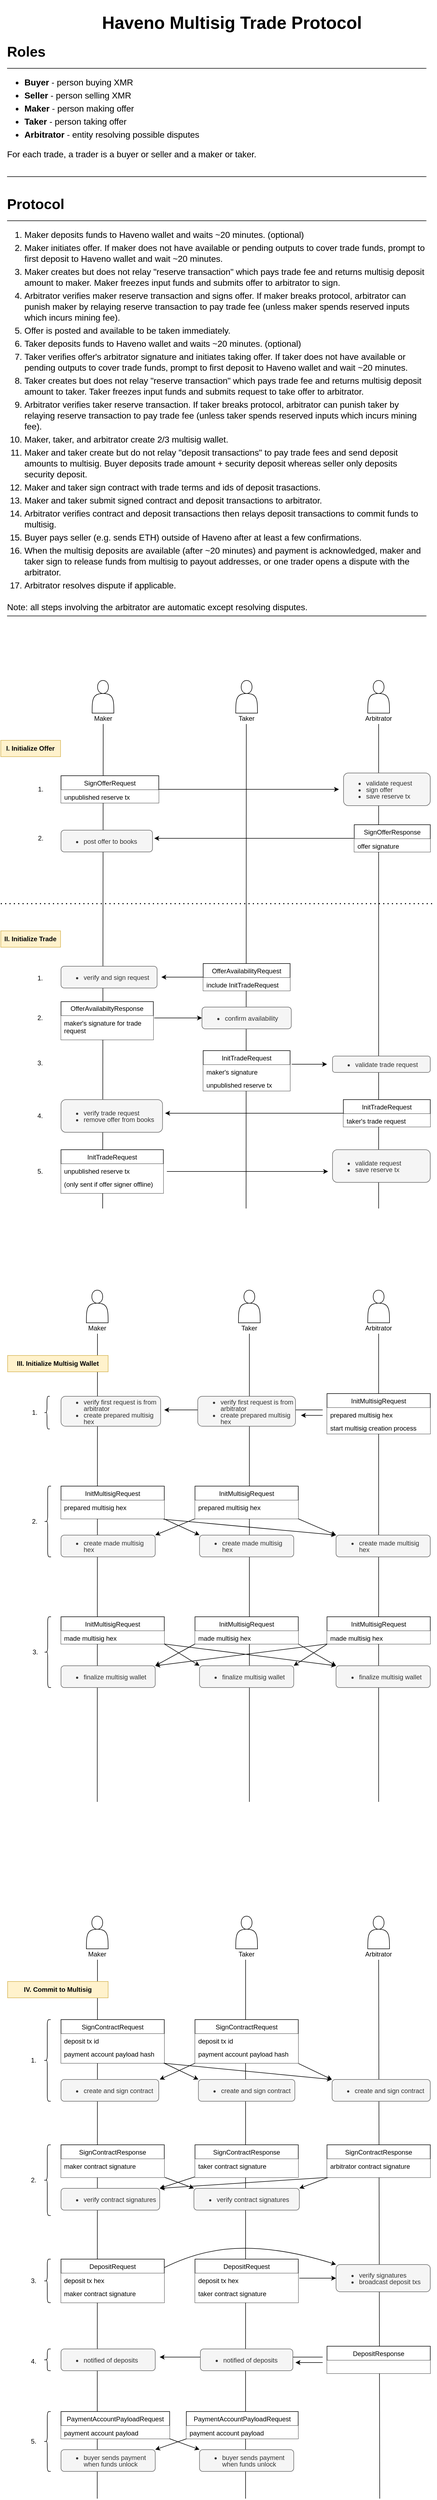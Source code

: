 <mxfile version="14.5.1" type="device"><diagram id="C5RBs43oDa-KdzZeNtuy" name="Page-1"><mxGraphModel dx="1722" dy="2312" grid="1" gridSize="10" guides="1" tooltips="1" connect="1" arrows="1" fold="1" page="1" pageScale="1" pageWidth="827" pageHeight="1169" math="0" shadow="0"><root><mxCell id="WIyWlLk6GJQsqaUBKTNV-0"/><mxCell id="WIyWlLk6GJQsqaUBKTNV-1" parent="WIyWlLk6GJQsqaUBKTNV-0"/><mxCell id="X8cDmL-s79sX-stbXC5x-48" value="" style="group;labelBackgroundColor=#ffffff;" parent="WIyWlLk6GJQsqaUBKTNV-1" vertex="1" connectable="0"><mxGeometry x="145.61" y="130" width="640" height="80" as="geometry"/></mxCell><mxCell id="X8cDmL-s79sX-stbXC5x-36" value="" style="group;labelBackgroundColor=#ffffff;" parent="X8cDmL-s79sX-stbXC5x-48" vertex="1" connectable="0"><mxGeometry x="40" y="-30" width="40" height="80" as="geometry"/></mxCell><mxCell id="X8cDmL-s79sX-stbXC5x-34" value="" style="shape=actor;whiteSpace=wrap;html=1;strokeWidth=1;fontSize=10;align=left;labelBackgroundColor=#ffffff;" parent="X8cDmL-s79sX-stbXC5x-36" vertex="1"><mxGeometry width="40" height="60" as="geometry"/></mxCell><mxCell id="X8cDmL-s79sX-stbXC5x-35" value="&lt;font style=&quot;font-size: 12px&quot;&gt;Maker&lt;/font&gt;" style="text;html=1;strokeColor=none;fillColor=none;align=center;verticalAlign=middle;whiteSpace=wrap;rounded=0;fontSize=10;labelBackgroundColor=#ffffff;" parent="X8cDmL-s79sX-stbXC5x-36" vertex="1"><mxGeometry y="60" width="40" height="20" as="geometry"/></mxCell><mxCell id="X8cDmL-s79sX-stbXC5x-37" value="" style="group;labelBackgroundColor=#ffffff;" parent="X8cDmL-s79sX-stbXC5x-48" vertex="1" connectable="0"><mxGeometry x="547.45" y="-30" width="40" height="80" as="geometry"/></mxCell><mxCell id="X8cDmL-s79sX-stbXC5x-38" value="" style="shape=actor;whiteSpace=wrap;html=1;strokeWidth=1;fontSize=10;align=left;labelBackgroundColor=#ffffff;" parent="X8cDmL-s79sX-stbXC5x-37" vertex="1"><mxGeometry width="40" height="60" as="geometry"/></mxCell><mxCell id="X8cDmL-s79sX-stbXC5x-39" value="&lt;font style=&quot;font-size: 12px&quot;&gt;Arbitrator&lt;/font&gt;" style="text;html=1;strokeColor=none;fillColor=none;align=center;verticalAlign=middle;whiteSpace=wrap;rounded=0;fontSize=10;labelBackgroundColor=#ffffff;" parent="X8cDmL-s79sX-stbXC5x-37" vertex="1"><mxGeometry y="60" width="40" height="20" as="geometry"/></mxCell><mxCell id="SnR_xJedgQ0yDTsPD1cs-17" value="" style="endArrow=none;html=1;entryX=0.5;entryY=1;entryDx=0;entryDy=0;labelBackgroundColor=#ffffff;" parent="X8cDmL-s79sX-stbXC5x-48" target="X8cDmL-s79sX-stbXC5x-39" edge="1"><mxGeometry width="50" height="50" relative="1" as="geometry"><mxPoint x="567.45" y="940" as="sourcePoint"/><mxPoint x="672.45" y="210" as="targetPoint"/></mxGeometry></mxCell><mxCell id="X8cDmL-s79sX-stbXC5x-4" value="" style="endArrow=none;html=1;labelBackgroundColor=#ffffff;" parent="WIyWlLk6GJQsqaUBKTNV-1" edge="1"><mxGeometry width="50" height="50" relative="1" as="geometry"><mxPoint x="205" y="1070" as="sourcePoint"/><mxPoint x="206" y="180" as="targetPoint"/></mxGeometry></mxCell><mxCell id="X8cDmL-s79sX-stbXC5x-59" value="" style="endArrow=none;dashed=1;html=1;dashPattern=1 3;strokeWidth=2;fontSize=10;labelBackgroundColor=#ffffff;" parent="WIyWlLk6GJQsqaUBKTNV-1" edge="1"><mxGeometry width="50" height="50" relative="1" as="geometry"><mxPoint x="17.47" y="510" as="sourcePoint"/><mxPoint x="817.47" y="510" as="targetPoint"/></mxGeometry></mxCell><mxCell id="X8cDmL-s79sX-stbXC5x-52" value="&lt;span style=&quot;font-size: 12px&quot;&gt;&lt;b&gt;I. Initialize Offer&lt;/b&gt;&lt;/span&gt;" style="rounded=0;whiteSpace=wrap;html=1;strokeWidth=1;fontSize=10;align=center;fillColor=#fff2cc;strokeColor=#d6b656;labelBackgroundColor=none;" parent="WIyWlLk6GJQsqaUBKTNV-1" vertex="1"><mxGeometry x="17.47" y="210" width="110" height="30" as="geometry"/></mxCell><mxCell id="SnR_xJedgQ0yDTsPD1cs-4" value="SignOfferRequest" style="swimlane;fontStyle=0;childLayout=stackLayout;horizontal=1;startSize=26;horizontalStack=0;resizeParent=1;resizeParentMax=0;resizeLast=0;collapsible=1;marginBottom=0;strokeColor=#000000;labelBackgroundColor=#ffffff;" parent="WIyWlLk6GJQsqaUBKTNV-1" vertex="1"><mxGeometry x="128.3" y="275" width="180" height="50" as="geometry"/></mxCell><mxCell id="SnR_xJedgQ0yDTsPD1cs-5" value="unpublished reserve tx" style="text;strokeColor=none;align=left;verticalAlign=top;spacingLeft=4;spacingRight=4;overflow=hidden;rotatable=0;points=[[0,0.5],[1,0.5]];portConstraint=eastwest;fillColor=#ffffff;labelBackgroundColor=#ffffff;" parent="SnR_xJedgQ0yDTsPD1cs-4" vertex="1"><mxGeometry y="26" width="180" height="24" as="geometry"/></mxCell><mxCell id="SnR_xJedgQ0yDTsPD1cs-16" value="" style="endArrow=classic;html=1;exitX=-0.007;exitY=-0.042;exitDx=0;exitDy=0;exitPerimeter=0;labelBackgroundColor=#ffffff;" parent="WIyWlLk6GJQsqaUBKTNV-1" source="SnR_xJedgQ0yDTsPD1cs-10" edge="1"><mxGeometry width="50" height="50" relative="1" as="geometry"><mxPoint x="375.55" y="745" as="sourcePoint"/><mxPoint x="300" y="390" as="targetPoint"/></mxGeometry></mxCell><mxCell id="SnR_xJedgQ0yDTsPD1cs-18" value="" style="endArrow=classic;html=1;exitX=1;exitY=0.5;exitDx=0;exitDy=0;labelBackgroundColor=#ffffff;" parent="WIyWlLk6GJQsqaUBKTNV-1" source="SnR_xJedgQ0yDTsPD1cs-4" edge="1"><mxGeometry width="50" height="50" relative="1" as="geometry"><mxPoint x="275.55" y="300" as="sourcePoint"/><mxPoint x="640" y="300" as="targetPoint"/></mxGeometry></mxCell><mxCell id="SnR_xJedgQ0yDTsPD1cs-19" value="&lt;ul style=&quot;line-height: 12px; font-size: 12px;&quot;&gt;&lt;li style=&quot;font-size: 12px;&quot;&gt;post offer to books&lt;/li&gt;&lt;/ul&gt;" style="rounded=1;whiteSpace=wrap;html=1;strokeWidth=1;fontSize=12;align=left;labelBackgroundColor=none;fillColor=#f5f5f5;strokeColor=#666666;fontColor=#333333;" parent="WIyWlLk6GJQsqaUBKTNV-1" vertex="1"><mxGeometry x="128.3" y="375" width="168.44" height="40" as="geometry"/></mxCell><mxCell id="SnR_xJedgQ0yDTsPD1cs-22" value="" style="endArrow=classic;html=1;exitX=0;exitY=0.5;exitDx=0;exitDy=0;labelBackgroundColor=#ffffff;" parent="WIyWlLk6GJQsqaUBKTNV-1" source="SnR_xJedgQ0yDTsPD1cs-20" edge="1"><mxGeometry width="50" height="50" relative="1" as="geometry"><mxPoint x="614.38" y="644.502" as="sourcePoint"/><mxPoint x="313.08" y="645" as="targetPoint"/></mxGeometry></mxCell><mxCell id="SnR_xJedgQ0yDTsPD1cs-24" value="&lt;ul style=&quot;line-height: 12px; font-size: 12px;&quot;&gt;&lt;li style=&quot;font-size: 12px;&quot;&gt;verify and sign request&lt;/li&gt;&lt;/ul&gt;" style="rounded=1;whiteSpace=wrap;html=1;strokeWidth=1;fontSize=12;align=left;fillColor=#f5f5f5;labelBackgroundColor=none;strokeColor=#666666;fontColor=#333333;fontStyle=0" parent="WIyWlLk6GJQsqaUBKTNV-1" vertex="1"><mxGeometry x="128.3" y="625" width="176.92" height="40" as="geometry"/></mxCell><mxCell id="SnR_xJedgQ0yDTsPD1cs-25" value="OfferAvailabiltyResponse" style="swimlane;fontStyle=0;childLayout=stackLayout;horizontal=1;startSize=26;horizontalStack=0;resizeParent=1;resizeParentMax=0;resizeLast=0;collapsible=1;marginBottom=0;strokeColor=#000000;whiteSpace=wrap;labelBackgroundColor=#ffffff;" parent="WIyWlLk6GJQsqaUBKTNV-1" vertex="1"><mxGeometry x="128.3" y="690" width="170" height="70" as="geometry"/></mxCell><mxCell id="SnR_xJedgQ0yDTsPD1cs-26" value="maker's signature for trade request" style="text;strokeColor=none;align=left;verticalAlign=top;spacingLeft=4;spacingRight=4;overflow=hidden;rotatable=0;points=[[0,0.5],[1,0.5]];portConstraint=eastwest;fillColor=#ffffff;whiteSpace=wrap;labelBackgroundColor=#ffffff;" parent="SnR_xJedgQ0yDTsPD1cs-25" vertex="1"><mxGeometry y="26" width="170" height="44" as="geometry"/></mxCell><mxCell id="SnR_xJedgQ0yDTsPD1cs-27" value="" style="endArrow=classic;html=1;labelBackgroundColor=#ffffff;entryX=0;entryY=0.5;entryDx=0;entryDy=0;" parent="WIyWlLk6GJQsqaUBKTNV-1" target="SnR_xJedgQ0yDTsPD1cs-28" edge="1"><mxGeometry width="50" height="50" relative="1" as="geometry"><mxPoint x="300" y="720" as="sourcePoint"/><mxPoint x="370" y="720" as="targetPoint"/></mxGeometry></mxCell><mxCell id="SnR_xJedgQ0yDTsPD1cs-32" value="&lt;ul style=&quot;line-height: 12px; font-size: 12px;&quot;&gt;&lt;li style=&quot;font-size: 12px;&quot;&gt;validate trade request&lt;/li&gt;&lt;/ul&gt;" style="rounded=1;whiteSpace=wrap;html=1;strokeWidth=1;fontSize=12;align=left;fillColor=#f5f5f5;labelBackgroundColor=none;strokeColor=#666666;fontColor=#333333;" parent="WIyWlLk6GJQsqaUBKTNV-1" vertex="1"><mxGeometry x="628.12" y="790" width="180" height="30" as="geometry"/></mxCell><mxCell id="SnR_xJedgQ0yDTsPD1cs-33" value="InitTradeRequest" style="swimlane;fontStyle=0;childLayout=stackLayout;horizontal=1;startSize=26;horizontalStack=0;resizeParent=1;resizeParentMax=0;resizeLast=0;collapsible=1;marginBottom=0;strokeColor=#000000;labelBackgroundColor=#ffffff;" parent="WIyWlLk6GJQsqaUBKTNV-1" vertex="1"><mxGeometry x="648.12" y="870" width="160" height="50" as="geometry"/></mxCell><mxCell id="SnR_xJedgQ0yDTsPD1cs-34" value="taker's trade request" style="text;strokeColor=none;align=left;verticalAlign=top;spacingLeft=4;spacingRight=4;overflow=hidden;rotatable=0;points=[[0,0.5],[1,0.5]];portConstraint=eastwest;fillColor=#ffffff;labelBackgroundColor=#ffffff;" parent="SnR_xJedgQ0yDTsPD1cs-33" vertex="1"><mxGeometry y="26" width="160" height="24" as="geometry"/></mxCell><mxCell id="SnR_xJedgQ0yDTsPD1cs-35" value="" style="endArrow=classic;html=1;exitX=0;exitY=0.5;exitDx=0;exitDy=0;labelBackgroundColor=#ffffff;" parent="WIyWlLk6GJQsqaUBKTNV-1" source="SnR_xJedgQ0yDTsPD1cs-33" edge="1"><mxGeometry width="50" height="50" relative="1" as="geometry"><mxPoint x="398.53" y="894.502" as="sourcePoint"/><mxPoint x="320" y="895" as="targetPoint"/></mxGeometry></mxCell><mxCell id="SnR_xJedgQ0yDTsPD1cs-36" value="&lt;ul style=&quot;line-height: 12px ; font-size: 12px&quot;&gt;&lt;li style=&quot;font-size: 12px&quot;&gt;verify trade request&lt;/li&gt;&lt;li style=&quot;font-size: 12px&quot;&gt;remove offer from books&lt;/li&gt;&lt;/ul&gt;" style="rounded=1;whiteSpace=wrap;html=1;strokeWidth=1;fontSize=12;align=left;fillColor=#f5f5f5;labelBackgroundColor=none;strokeColor=#666666;fontColor=#333333;" parent="WIyWlLk6GJQsqaUBKTNV-1" vertex="1"><mxGeometry x="128.3" y="870" width="186.92" height="60" as="geometry"/></mxCell><mxCell id="SnR_xJedgQ0yDTsPD1cs-37" value="InitTradeRequest" style="swimlane;fontStyle=0;childLayout=stackLayout;horizontal=1;startSize=26;horizontalStack=0;resizeParent=1;resizeParentMax=0;resizeLast=0;collapsible=1;marginBottom=0;strokeColor=#000000;labelBackgroundColor=#ffffff;" parent="WIyWlLk6GJQsqaUBKTNV-1" vertex="1"><mxGeometry x="128.3" y="962" width="188.44" height="80" as="geometry"/></mxCell><mxCell id="SnR_xJedgQ0yDTsPD1cs-46" value="unpublished reserve tx" style="text;strokeColor=none;align=left;verticalAlign=top;spacingLeft=4;spacingRight=4;overflow=hidden;rotatable=0;points=[[0,0.5],[1,0.5]];portConstraint=eastwest;fillColor=#ffffff;whiteSpace=wrap;labelBackgroundColor=#ffffff;" parent="SnR_xJedgQ0yDTsPD1cs-37" vertex="1"><mxGeometry y="26" width="188.44" height="24" as="geometry"/></mxCell><mxCell id="SnR_xJedgQ0yDTsPD1cs-226" value="(only sent if offer signer offline)" style="text;strokeColor=none;align=left;verticalAlign=top;spacingLeft=4;spacingRight=4;overflow=hidden;rotatable=0;points=[[0,0.5],[1,0.5]];portConstraint=eastwest;fillColor=#ffffff;whiteSpace=wrap;labelBackgroundColor=#ffffff;" parent="SnR_xJedgQ0yDTsPD1cs-37" vertex="1"><mxGeometry y="50" width="188.44" height="30" as="geometry"/></mxCell><mxCell id="SnR_xJedgQ0yDTsPD1cs-39" value="&lt;ul style=&quot;line-height: 12px; font-size: 12px;&quot;&gt;&lt;li style=&quot;font-size: 12px;&quot;&gt;validate request&lt;/li&gt;&lt;li style=&quot;font-size: 12px;&quot;&gt;&lt;span style=&quot;font-size: 12px;&quot;&gt;save reserve tx&lt;/span&gt;&lt;br style=&quot;font-size: 12px;&quot;&gt;&lt;/li&gt;&lt;/ul&gt;" style="rounded=1;whiteSpace=wrap;html=1;strokeWidth=1;fontSize=12;align=left;fillColor=#f5f5f5;labelBackgroundColor=none;strokeColor=#666666;fontColor=#333333;" parent="WIyWlLk6GJQsqaUBKTNV-1" vertex="1"><mxGeometry x="628.12" y="962" width="180" height="60" as="geometry"/></mxCell><mxCell id="SnR_xJedgQ0yDTsPD1cs-40" value="" style="endArrow=classic;html=1;labelBackgroundColor=#ffffff;" parent="WIyWlLk6GJQsqaUBKTNV-1" edge="1"><mxGeometry width="50" height="50" relative="1" as="geometry"><mxPoint x="323.18" y="1002" as="sourcePoint"/><mxPoint x="620" y="1002" as="targetPoint"/></mxGeometry></mxCell><mxCell id="SnR_xJedgQ0yDTsPD1cs-50" value="&lt;font style=&quot;font-size: 12px&quot;&gt;1.&lt;/font&gt;" style="text;html=1;strokeColor=none;fillColor=none;align=center;verticalAlign=middle;whiteSpace=wrap;rounded=0;fontSize=10;labelBackgroundColor=#ffffff;" parent="WIyWlLk6GJQsqaUBKTNV-1" vertex="1"><mxGeometry x="70.55" y="290" width="40" height="20" as="geometry"/></mxCell><mxCell id="SnR_xJedgQ0yDTsPD1cs-51" value="&lt;font style=&quot;font-size: 12px&quot;&gt;2.&lt;/font&gt;" style="text;html=1;strokeColor=none;fillColor=none;align=center;verticalAlign=middle;whiteSpace=wrap;rounded=0;fontSize=10;labelBackgroundColor=#ffffff;" parent="WIyWlLk6GJQsqaUBKTNV-1" vertex="1"><mxGeometry x="70.55" y="380" width="40" height="20" as="geometry"/></mxCell><mxCell id="SnR_xJedgQ0yDTsPD1cs-57" value="&lt;span style=&quot;font-size: 12px&quot;&gt;&lt;b&gt;II. Initialize Trade&lt;/b&gt;&lt;/span&gt;" style="rounded=0;whiteSpace=wrap;html=1;strokeWidth=1;fontSize=10;align=center;fillColor=#fff2cc;strokeColor=#d6b656;labelBackgroundColor=none;" parent="WIyWlLk6GJQsqaUBKTNV-1" vertex="1"><mxGeometry x="17.47" y="560" width="110" height="30" as="geometry"/></mxCell><mxCell id="X8cDmL-s79sX-stbXC5x-230" value="&lt;ul style=&quot;line-height: 12px; font-size: 12px;&quot;&gt;&lt;li style=&quot;font-size: 12px;&quot;&gt;validate request&lt;/li&gt;&lt;li style=&quot;font-size: 12px;&quot;&gt;sign offer&lt;/li&gt;&lt;li style=&quot;font-size: 12px;&quot;&gt;save reserve tx&lt;/li&gt;&lt;/ul&gt;" style="rounded=1;whiteSpace=wrap;html=1;strokeWidth=1;fontSize=12;align=left;labelBackgroundColor=none;fillColor=#f5f5f5;strokeColor=#666666;fontColor=#333333;" parent="WIyWlLk6GJQsqaUBKTNV-1" vertex="1"><mxGeometry x="648.44" y="270" width="159.68" height="60" as="geometry"/></mxCell><mxCell id="SnR_xJedgQ0yDTsPD1cs-9" value="SignOfferResponse" style="swimlane;fontStyle=0;childLayout=stackLayout;horizontal=1;startSize=26;horizontalStack=0;resizeParent=1;resizeParentMax=0;resizeLast=0;collapsible=1;marginBottom=0;strokeColor=#000000;labelBackgroundColor=#ffffff;" parent="WIyWlLk6GJQsqaUBKTNV-1" vertex="1"><mxGeometry x="668.12" y="365" width="140" height="50" as="geometry"/></mxCell><mxCell id="SnR_xJedgQ0yDTsPD1cs-10" value="offer signature" style="text;strokeColor=none;align=left;verticalAlign=top;spacingLeft=4;spacingRight=4;overflow=hidden;rotatable=0;points=[[0,0.5],[1,0.5]];portConstraint=eastwest;fillColor=#ffffff;labelBackgroundColor=#ffffff;" parent="SnR_xJedgQ0yDTsPD1cs-9" vertex="1"><mxGeometry y="26" width="140" height="24" as="geometry"/></mxCell><mxCell id="SnR_xJedgQ0yDTsPD1cs-116" value="" style="group;labelBackgroundColor=#ffffff;" parent="WIyWlLk6GJQsqaUBKTNV-1" vertex="1" connectable="0"><mxGeometry x="135.06" y="1220" width="640" height="80" as="geometry"/></mxCell><mxCell id="SnR_xJedgQ0yDTsPD1cs-117" value="" style="group;labelBackgroundColor=#ffffff;" parent="SnR_xJedgQ0yDTsPD1cs-116" vertex="1" connectable="0"><mxGeometry x="40" width="40" height="80" as="geometry"/></mxCell><mxCell id="SnR_xJedgQ0yDTsPD1cs-118" value="" style="shape=actor;whiteSpace=wrap;html=1;strokeWidth=1;fontSize=10;align=left;labelBackgroundColor=#ffffff;" parent="SnR_xJedgQ0yDTsPD1cs-117" vertex="1"><mxGeometry width="40" height="60" as="geometry"/></mxCell><mxCell id="SnR_xJedgQ0yDTsPD1cs-119" value="&lt;font style=&quot;font-size: 12px&quot;&gt;Maker&lt;/font&gt;" style="text;html=1;strokeColor=none;fillColor=none;align=center;verticalAlign=middle;whiteSpace=wrap;rounded=0;fontSize=10;labelBackgroundColor=#ffffff;" parent="SnR_xJedgQ0yDTsPD1cs-117" vertex="1"><mxGeometry y="60" width="40" height="20" as="geometry"/></mxCell><mxCell id="SnR_xJedgQ0yDTsPD1cs-123" value="" style="group;labelBackgroundColor=#ffffff;" parent="SnR_xJedgQ0yDTsPD1cs-116" vertex="1" connectable="0"><mxGeometry x="558" width="40" height="80" as="geometry"/></mxCell><mxCell id="SnR_xJedgQ0yDTsPD1cs-124" value="" style="shape=actor;whiteSpace=wrap;html=1;strokeWidth=1;fontSize=10;align=left;labelBackgroundColor=#ffffff;" parent="SnR_xJedgQ0yDTsPD1cs-123" vertex="1"><mxGeometry width="40" height="60" as="geometry"/></mxCell><mxCell id="SnR_xJedgQ0yDTsPD1cs-125" value="&lt;font style=&quot;font-size: 12px&quot;&gt;Arbitrator&lt;/font&gt;" style="text;html=1;strokeColor=none;fillColor=none;align=center;verticalAlign=middle;whiteSpace=wrap;rounded=0;fontSize=10;labelBackgroundColor=#ffffff;" parent="SnR_xJedgQ0yDTsPD1cs-123" vertex="1"><mxGeometry y="60" width="40" height="20" as="geometry"/></mxCell><mxCell id="SnR_xJedgQ0yDTsPD1cs-126" value="" style="endArrow=none;html=1;labelBackgroundColor=#ffffff;" parent="WIyWlLk6GJQsqaUBKTNV-1" edge="1"><mxGeometry width="50" height="50" relative="1" as="geometry"><mxPoint x="195.06" y="2160" as="sourcePoint"/><mxPoint x="195.45" y="1300" as="targetPoint"/></mxGeometry></mxCell><mxCell id="SnR_xJedgQ0yDTsPD1cs-134" value="" style="endArrow=none;html=1;entryX=0.5;entryY=1;entryDx=0;entryDy=0;labelBackgroundColor=#ffffff;" parent="WIyWlLk6GJQsqaUBKTNV-1" target="SnR_xJedgQ0yDTsPD1cs-125" edge="1"><mxGeometry width="50" height="50" relative="1" as="geometry"><mxPoint x="713.06" y="2160" as="sourcePoint"/><mxPoint x="818.06" y="1460" as="targetPoint"/></mxGeometry></mxCell><mxCell id="SnR_xJedgQ0yDTsPD1cs-136" value="&lt;ul style=&quot;line-height: 12px; font-size: 12px;&quot;&gt;&lt;li style=&quot;font-size: 12px;&quot;&gt;verify first request is from arbitrator&lt;/li&gt;&lt;li style=&quot;font-size: 12px;&quot;&gt;create prepared multisig hex&lt;/li&gt;&lt;/ul&gt;" style="rounded=1;whiteSpace=wrap;html=1;strokeWidth=1;fontSize=12;align=left;fillColor=#f5f5f5;labelBackgroundColor=none;strokeColor=#666666;fontColor=#333333;" parent="WIyWlLk6GJQsqaUBKTNV-1" vertex="1"><mxGeometry x="128.3" y="1415" width="183.44" height="55" as="geometry"/></mxCell><mxCell id="SnR_xJedgQ0yDTsPD1cs-159" value="&lt;font style=&quot;font-size: 12px&quot;&gt;2.&lt;/font&gt;" style="text;html=1;strokeColor=none;fillColor=none;align=center;verticalAlign=middle;whiteSpace=wrap;rounded=0;fontSize=10;labelBackgroundColor=#ffffff;" parent="WIyWlLk6GJQsqaUBKTNV-1" vertex="1"><mxGeometry x="60" y="1635" width="40" height="20" as="geometry"/></mxCell><mxCell id="SnR_xJedgQ0yDTsPD1cs-168" value="InitMultisigRequest" style="swimlane;fontStyle=0;childLayout=stackLayout;horizontal=1;startSize=26;horizontalStack=0;resizeParent=1;resizeParentMax=0;resizeLast=0;collapsible=1;marginBottom=0;strokeColor=#000000;labelBackgroundColor=#ffffff;" parent="WIyWlLk6GJQsqaUBKTNV-1" vertex="1"><mxGeometry x="618" y="1410" width="190.12" height="74" as="geometry"/></mxCell><mxCell id="SnR_xJedgQ0yDTsPD1cs-199" value="prepared multisig hex" style="text;strokeColor=none;align=left;verticalAlign=top;spacingLeft=4;spacingRight=4;overflow=hidden;rotatable=0;points=[[0,0.5],[1,0.5]];portConstraint=eastwest;fillColor=#ffffff;whiteSpace=wrap;labelBackgroundColor=#ffffff;" parent="SnR_xJedgQ0yDTsPD1cs-168" vertex="1"><mxGeometry y="26" width="190.12" height="24" as="geometry"/></mxCell><mxCell id="SnR_xJedgQ0yDTsPD1cs-169" value="start multisig creation process" style="text;strokeColor=none;align=left;verticalAlign=top;spacingLeft=4;spacingRight=4;overflow=hidden;rotatable=0;points=[[0,0.5],[1,0.5]];portConstraint=eastwest;fillColor=#ffffff;whiteSpace=wrap;labelBackgroundColor=#ffffff;" parent="SnR_xJedgQ0yDTsPD1cs-168" vertex="1"><mxGeometry y="50" width="190.12" height="24" as="geometry"/></mxCell><mxCell id="SnR_xJedgQ0yDTsPD1cs-174" value="InitMultisigRequest" style="swimlane;fontStyle=0;childLayout=stackLayout;horizontal=1;startSize=26;horizontalStack=0;resizeParent=1;resizeParentMax=0;resizeLast=0;collapsible=1;marginBottom=0;strokeColor=#000000;labelBackgroundColor=#ffffff;" parent="WIyWlLk6GJQsqaUBKTNV-1" vertex="1"><mxGeometry x="128.3" y="1580" width="190.12" height="60" as="geometry"/></mxCell><mxCell id="SnR_xJedgQ0yDTsPD1cs-175" value="prepared multisig hex" style="text;strokeColor=none;align=left;verticalAlign=top;spacingLeft=4;spacingRight=4;overflow=hidden;rotatable=0;points=[[0,0.5],[1,0.5]];portConstraint=eastwest;fillColor=#ffffff;whiteSpace=wrap;labelBackgroundColor=#ffffff;" parent="SnR_xJedgQ0yDTsPD1cs-174" vertex="1"><mxGeometry y="26" width="190.12" height="34" as="geometry"/></mxCell><mxCell id="SnR_xJedgQ0yDTsPD1cs-179" value="" style="endArrow=classic;html=1;labelBackgroundColor=#ffffff;exitX=0.993;exitY=1.025;exitDx=0;exitDy=0;exitPerimeter=0;entryX=0;entryY=0;entryDx=0;entryDy=0;" parent="WIyWlLk6GJQsqaUBKTNV-1" source="SnR_xJedgQ0yDTsPD1cs-175" target="SnR_xJedgQ0yDTsPD1cs-178" edge="1"><mxGeometry width="50" height="50" relative="1" as="geometry"><mxPoint x="329.06" y="1610" as="sourcePoint"/><mxPoint x="620" y="1690" as="targetPoint"/></mxGeometry></mxCell><mxCell id="SnR_xJedgQ0yDTsPD1cs-180" value="" style="endArrow=classic;html=1;labelBackgroundColor=#ffffff;exitX=1;exitY=1;exitDx=0;exitDy=0;entryX=0;entryY=0;entryDx=0;entryDy=0;" parent="WIyWlLk6GJQsqaUBKTNV-1" source="SnR_xJedgQ0yDTsPD1cs-176" target="SnR_xJedgQ0yDTsPD1cs-178" edge="1"><mxGeometry width="50" height="50" relative="1" as="geometry"><mxPoint x="590.06" y="1610" as="sourcePoint"/><mxPoint x="637" y="1670" as="targetPoint"/></mxGeometry></mxCell><mxCell id="SnR_xJedgQ0yDTsPD1cs-183" value="&lt;ul style=&quot;line-height: 12px; font-size: 12px;&quot;&gt;&lt;li style=&quot;font-size: 12px;&quot;&gt;create made multisig hex&lt;/li&gt;&lt;/ul&gt;" style="rounded=1;whiteSpace=wrap;html=1;strokeWidth=1;fontSize=12;align=left;fillColor=#f5f5f5;labelBackgroundColor=none;strokeColor=#666666;fontColor=#333333;" parent="WIyWlLk6GJQsqaUBKTNV-1" vertex="1"><mxGeometry x="128.3" y="1670" width="173.5" height="40" as="geometry"/></mxCell><mxCell id="SnR_xJedgQ0yDTsPD1cs-186" value="" style="endArrow=classic;html=1;exitX=0.997;exitY=1.005;exitDx=0;exitDy=0;labelBackgroundColor=#ffffff;entryX=0;entryY=0;entryDx=0;entryDy=0;exitPerimeter=0;" parent="WIyWlLk6GJQsqaUBKTNV-1" source="SnR_xJedgQ0yDTsPD1cs-175" target="SnR_xJedgQ0yDTsPD1cs-181" edge="1"><mxGeometry width="50" height="50" relative="1" as="geometry"><mxPoint x="339.06" y="1620" as="sourcePoint"/><mxPoint x="610.06" y="1690" as="targetPoint"/></mxGeometry></mxCell><mxCell id="SnR_xJedgQ0yDTsPD1cs-187" value="" style="endArrow=classic;html=1;entryX=1;entryY=0;entryDx=0;entryDy=0;exitX=-0.003;exitY=1.005;exitDx=0;exitDy=0;labelBackgroundColor=#ffffff;exitPerimeter=0;" parent="WIyWlLk6GJQsqaUBKTNV-1" source="SnR_xJedgQ0yDTsPD1cs-177" target="SnR_xJedgQ0yDTsPD1cs-183" edge="1"><mxGeometry width="50" height="50" relative="1" as="geometry"><mxPoint x="590.06" y="1640" as="sourcePoint"/><mxPoint x="620.06" y="1700" as="targetPoint"/></mxGeometry></mxCell><mxCell id="SnR_xJedgQ0yDTsPD1cs-192" value="&lt;font style=&quot;font-size: 12px&quot;&gt;3.&lt;/font&gt;" style="text;html=1;strokeColor=none;fillColor=none;align=center;verticalAlign=middle;whiteSpace=wrap;rounded=0;fontSize=10;labelBackgroundColor=#ffffff;" parent="WIyWlLk6GJQsqaUBKTNV-1" vertex="1"><mxGeometry x="61.31" y="1875" width="40" height="20" as="geometry"/></mxCell><mxCell id="SnR_xJedgQ0yDTsPD1cs-208" value="InitMultisigRequest" style="swimlane;fontStyle=0;childLayout=stackLayout;horizontal=1;startSize=26;horizontalStack=0;resizeParent=1;resizeParentMax=0;resizeLast=0;collapsible=1;marginBottom=0;strokeColor=#000000;labelBackgroundColor=#ffffff;" parent="WIyWlLk6GJQsqaUBKTNV-1" vertex="1"><mxGeometry x="128.3" y="1820" width="190.12" height="50" as="geometry"/></mxCell><mxCell id="SnR_xJedgQ0yDTsPD1cs-209" value="made multisig hex" style="text;strokeColor=none;align=left;verticalAlign=top;spacingLeft=4;spacingRight=4;overflow=hidden;rotatable=0;points=[[0,0.5],[1,0.5]];portConstraint=eastwest;fillColor=#ffffff;whiteSpace=wrap;labelBackgroundColor=#ffffff;" parent="SnR_xJedgQ0yDTsPD1cs-208" vertex="1"><mxGeometry y="26" width="190.12" height="24" as="geometry"/></mxCell><mxCell id="SnR_xJedgQ0yDTsPD1cs-213" value="" style="endArrow=classic;html=1;labelBackgroundColor=#ffffff;entryX=0;entryY=0;entryDx=0;entryDy=0;exitX=1;exitY=1;exitDx=0;exitDy=0;" parent="WIyWlLk6GJQsqaUBKTNV-1" source="SnR_xJedgQ0yDTsPD1cs-208" target="SnR_xJedgQ0yDTsPD1cs-212" edge="1"><mxGeometry width="50" height="50" relative="1" as="geometry"><mxPoint x="325" y="1868" as="sourcePoint"/><mxPoint x="360.06" y="1850" as="targetPoint"/></mxGeometry></mxCell><mxCell id="SnR_xJedgQ0yDTsPD1cs-217" value="" style="endArrow=classic;html=1;labelBackgroundColor=#ffffff;entryX=0;entryY=0;entryDx=0;entryDy=0;entryPerimeter=0;exitX=1;exitY=1;exitDx=0;exitDy=0;" parent="WIyWlLk6GJQsqaUBKTNV-1" source="SnR_xJedgQ0yDTsPD1cs-208" target="SnR_xJedgQ0yDTsPD1cs-215" edge="1"><mxGeometry width="50" height="50" relative="1" as="geometry"><mxPoint x="310" y="1880" as="sourcePoint"/><mxPoint x="590" y="1930" as="targetPoint"/></mxGeometry></mxCell><mxCell id="SnR_xJedgQ0yDTsPD1cs-218" value="" style="endArrow=classic;html=1;labelBackgroundColor=#ffffff;entryX=1;entryY=0;entryDx=0;entryDy=0;exitX=0;exitY=1;exitDx=0;exitDy=0;" parent="WIyWlLk6GJQsqaUBKTNV-1" source="SnR_xJedgQ0yDTsPD1cs-210" target="SnR_xJedgQ0yDTsPD1cs-216" edge="1"><mxGeometry width="50" height="50" relative="1" as="geometry"><mxPoint x="595" y="1858" as="sourcePoint"/><mxPoint x="310" y="1920" as="targetPoint"/></mxGeometry></mxCell><mxCell id="SnR_xJedgQ0yDTsPD1cs-220" value="" style="shape=curlyBracket;whiteSpace=wrap;html=1;rounded=1;strokeColor=#000000;fillColor=#E6E6E6;fontSize=22;align=left;labelBackgroundColor=#ffffff;" parent="WIyWlLk6GJQsqaUBKTNV-1" vertex="1"><mxGeometry x="97.53" y="1580" width="12.44" height="130" as="geometry"/></mxCell><mxCell id="SnR_xJedgQ0yDTsPD1cs-60" value="&lt;span style=&quot;font-size: 12px&quot;&gt;&lt;b&gt;III. Initialize Multisig Wallet&lt;/b&gt;&lt;/span&gt;" style="rounded=0;whiteSpace=wrap;html=1;strokeWidth=1;fontSize=10;align=center;fillColor=#fff2cc;strokeColor=#d6b656;labelBackgroundColor=none;" parent="WIyWlLk6GJQsqaUBKTNV-1" vertex="1"><mxGeometry x="30" y="1340" width="185.06" height="30" as="geometry"/></mxCell><mxCell id="SnR_xJedgQ0yDTsPD1cs-284" value="" style="group;labelBackgroundColor=#ffffff;" parent="WIyWlLk6GJQsqaUBKTNV-1" vertex="1" connectable="0"><mxGeometry x="135.06" y="2370" width="640" height="80" as="geometry"/></mxCell><mxCell id="SnR_xJedgQ0yDTsPD1cs-285" value="" style="group;labelBackgroundColor=#ffffff;" parent="SnR_xJedgQ0yDTsPD1cs-284" vertex="1" connectable="0"><mxGeometry x="40" width="40" height="80" as="geometry"/></mxCell><mxCell id="SnR_xJedgQ0yDTsPD1cs-286" value="" style="shape=actor;whiteSpace=wrap;html=1;strokeWidth=1;fontSize=10;align=left;labelBackgroundColor=#ffffff;" parent="SnR_xJedgQ0yDTsPD1cs-285" vertex="1"><mxGeometry width="40" height="60" as="geometry"/></mxCell><mxCell id="SnR_xJedgQ0yDTsPD1cs-287" value="&lt;font style=&quot;font-size: 12px&quot;&gt;Maker&lt;/font&gt;" style="text;html=1;strokeColor=none;fillColor=none;align=center;verticalAlign=middle;whiteSpace=wrap;rounded=0;fontSize=10;labelBackgroundColor=#ffffff;" parent="SnR_xJedgQ0yDTsPD1cs-285" vertex="1"><mxGeometry y="60" width="40" height="20" as="geometry"/></mxCell><mxCell id="SnR_xJedgQ0yDTsPD1cs-291" value="" style="group;labelBackgroundColor=#ffffff;" parent="SnR_xJedgQ0yDTsPD1cs-284" vertex="1" connectable="0"><mxGeometry x="558" width="40" height="80" as="geometry"/></mxCell><mxCell id="SnR_xJedgQ0yDTsPD1cs-292" value="" style="shape=actor;whiteSpace=wrap;html=1;strokeWidth=1;fontSize=10;align=left;labelBackgroundColor=#ffffff;" parent="SnR_xJedgQ0yDTsPD1cs-291" vertex="1"><mxGeometry width="40" height="60" as="geometry"/></mxCell><mxCell id="SnR_xJedgQ0yDTsPD1cs-293" value="&lt;font style=&quot;font-size: 12px&quot;&gt;Arbitrator&lt;/font&gt;" style="text;html=1;strokeColor=none;fillColor=none;align=center;verticalAlign=middle;whiteSpace=wrap;rounded=0;fontSize=10;labelBackgroundColor=#ffffff;" parent="SnR_xJedgQ0yDTsPD1cs-291" vertex="1"><mxGeometry y="60" width="40" height="20" as="geometry"/></mxCell><mxCell id="SnR_xJedgQ0yDTsPD1cs-294" value="" style="endArrow=none;html=1;labelBackgroundColor=#ffffff;" parent="WIyWlLk6GJQsqaUBKTNV-1" edge="1"><mxGeometry width="50" height="50" relative="1" as="geometry"><mxPoint x="195" y="3440" as="sourcePoint"/><mxPoint x="195.45" y="2450" as="targetPoint"/></mxGeometry></mxCell><mxCell id="SnR_xJedgQ0yDTsPD1cs-295" value="" style="endArrow=none;html=1;labelBackgroundColor=#ffffff;" parent="WIyWlLk6GJQsqaUBKTNV-1" edge="1"><mxGeometry width="50" height="50" relative="1" as="geometry"><mxPoint x="468.06" y="3440" as="sourcePoint"/><mxPoint x="468.12" y="2450" as="targetPoint"/></mxGeometry></mxCell><mxCell id="SnR_xJedgQ0yDTsPD1cs-296" value="" style="endArrow=none;html=1;entryX=0.5;entryY=1;entryDx=0;entryDy=0;labelBackgroundColor=#ffffff;" parent="WIyWlLk6GJQsqaUBKTNV-1" target="SnR_xJedgQ0yDTsPD1cs-293" edge="1"><mxGeometry width="50" height="50" relative="1" as="geometry"><mxPoint x="715.06" y="3440" as="sourcePoint"/><mxPoint x="820.06" y="2610" as="targetPoint"/></mxGeometry></mxCell><mxCell id="SnR_xJedgQ0yDTsPD1cs-299" value="&lt;font style=&quot;font-size: 12px&quot;&gt;1.&lt;/font&gt;" style="text;html=1;strokeColor=none;fillColor=none;align=center;verticalAlign=middle;whiteSpace=wrap;rounded=0;fontSize=10;labelBackgroundColor=#ffffff;" parent="WIyWlLk6GJQsqaUBKTNV-1" vertex="1"><mxGeometry x="58.24" y="2625" width="40" height="20" as="geometry"/></mxCell><mxCell id="SnR_xJedgQ0yDTsPD1cs-305" value="SignContractRequest" style="swimlane;fontStyle=0;childLayout=stackLayout;horizontal=1;startSize=26;horizontalStack=0;resizeParent=1;resizeParentMax=0;resizeLast=0;collapsible=1;marginBottom=0;strokeColor=#000000;labelBackgroundColor=#ffffff;" parent="WIyWlLk6GJQsqaUBKTNV-1" vertex="1"><mxGeometry x="128.3" y="2560" width="190.12" height="80" as="geometry"/></mxCell><mxCell id="SnR_xJedgQ0yDTsPD1cs-306" value="deposit tx id" style="text;strokeColor=none;align=left;verticalAlign=top;spacingLeft=4;spacingRight=4;overflow=hidden;rotatable=0;points=[[0,0.5],[1,0.5]];portConstraint=eastwest;fillColor=#ffffff;whiteSpace=wrap;labelBackgroundColor=#ffffff;" parent="SnR_xJedgQ0yDTsPD1cs-305" vertex="1"><mxGeometry y="26" width="190.12" height="24" as="geometry"/></mxCell><mxCell id="SnR_xJedgQ0yDTsPD1cs-359" value="payment account payload hash" style="text;strokeColor=none;align=left;verticalAlign=top;spacingLeft=4;spacingRight=4;overflow=hidden;rotatable=0;points=[[0,0.5],[1,0.5]];portConstraint=eastwest;fillColor=#ffffff;whiteSpace=wrap;labelBackgroundColor=#ffffff;" parent="SnR_xJedgQ0yDTsPD1cs-305" vertex="1"><mxGeometry y="50" width="190.12" height="30" as="geometry"/></mxCell><mxCell id="SnR_xJedgQ0yDTsPD1cs-313" value="&lt;ul style=&quot;line-height: 12px; font-size: 12px;&quot;&gt;&lt;li style=&quot;font-size: 12px;&quot;&gt;create and sign contract&lt;/li&gt;&lt;/ul&gt;" style="rounded=1;whiteSpace=wrap;html=1;strokeWidth=1;fontSize=12;align=left;fillColor=#f5f5f5;labelBackgroundColor=none;strokeColor=#666666;fontColor=#333333;" parent="WIyWlLk6GJQsqaUBKTNV-1" vertex="1"><mxGeometry x="128.3" y="2670" width="179.94" height="40" as="geometry"/></mxCell><mxCell id="SnR_xJedgQ0yDTsPD1cs-314" value="" style="endArrow=classic;html=1;labelBackgroundColor=#ffffff;entryX=0;entryY=0;entryDx=0;entryDy=0;" parent="WIyWlLk6GJQsqaUBKTNV-1" target="SnR_xJedgQ0yDTsPD1cs-312" edge="1"><mxGeometry width="50" height="50" relative="1" as="geometry"><mxPoint x="318" y="2640" as="sourcePoint"/><mxPoint x="610.06" y="2670" as="targetPoint"/></mxGeometry></mxCell><mxCell id="SnR_xJedgQ0yDTsPD1cs-315" value="" style="endArrow=classic;html=1;labelBackgroundColor=#ffffff;exitX=0.007;exitY=0.986;exitDx=0;exitDy=0;exitPerimeter=0;" parent="WIyWlLk6GJQsqaUBKTNV-1" source="SnR_xJedgQ0yDTsPD1cs-360" edge="1"><mxGeometry width="50" height="50" relative="1" as="geometry"><mxPoint x="368" y="2638" as="sourcePoint"/><mxPoint x="310" y="2670" as="targetPoint"/></mxGeometry></mxCell><mxCell id="SnR_xJedgQ0yDTsPD1cs-316" value="&lt;ul style=&quot;line-height: 12px; font-size: 12px;&quot;&gt;&lt;li style=&quot;font-size: 12px;&quot;&gt;notified of deposits&lt;/li&gt;&lt;/ul&gt;" style="rounded=1;whiteSpace=wrap;html=1;strokeWidth=1;fontSize=12;align=left;fillColor=#f5f5f5;labelBackgroundColor=none;strokeColor=#666666;fontColor=#333333;" parent="WIyWlLk6GJQsqaUBKTNV-1" vertex="1"><mxGeometry x="128.3" y="3165" width="173.5" height="40" as="geometry"/></mxCell><mxCell id="SnR_xJedgQ0yDTsPD1cs-317" value="&lt;font style=&quot;font-size: 12px&quot;&gt;4.&lt;/font&gt;" style="text;html=1;strokeColor=none;fillColor=none;align=center;verticalAlign=middle;whiteSpace=wrap;rounded=0;fontSize=10;labelBackgroundColor=#ffffff;" parent="WIyWlLk6GJQsqaUBKTNV-1" vertex="1"><mxGeometry x="57.53" y="3177.5" width="40" height="20" as="geometry"/></mxCell><mxCell id="SnR_xJedgQ0yDTsPD1cs-318" value="DepositResponse" style="swimlane;fontStyle=0;childLayout=stackLayout;horizontal=1;startSize=26;horizontalStack=0;resizeParent=1;resizeParentMax=0;resizeLast=0;collapsible=1;marginBottom=0;strokeColor=#000000;labelBackgroundColor=#ffffff;" parent="WIyWlLk6GJQsqaUBKTNV-1" vertex="1"><mxGeometry x="618" y="3160" width="190.12" height="50" as="geometry"/></mxCell><mxCell id="SnR_xJedgQ0yDTsPD1cs-319" value="" style="text;strokeColor=none;align=left;verticalAlign=top;spacingLeft=4;spacingRight=4;overflow=hidden;rotatable=0;points=[[0,0.5],[1,0.5]];portConstraint=eastwest;fillColor=#ffffff;whiteSpace=wrap;labelBackgroundColor=#ffffff;" parent="SnR_xJedgQ0yDTsPD1cs-318" vertex="1"><mxGeometry y="26" width="190.12" height="24" as="geometry"/></mxCell><mxCell id="SnR_xJedgQ0yDTsPD1cs-324" value="PaymentAccountPayloadRequest" style="swimlane;fontStyle=0;childLayout=stackLayout;horizontal=1;startSize=26;horizontalStack=0;resizeParent=1;resizeParentMax=0;resizeLast=0;collapsible=1;marginBottom=0;strokeColor=#000000;labelBackgroundColor=#ffffff;" parent="WIyWlLk6GJQsqaUBKTNV-1" vertex="1"><mxGeometry x="128.3" y="3280" width="200" height="50" as="geometry"/></mxCell><mxCell id="SnR_xJedgQ0yDTsPD1cs-325" value="payment account payload" style="text;strokeColor=none;align=left;verticalAlign=top;spacingLeft=4;spacingRight=4;overflow=hidden;rotatable=0;points=[[0,0.5],[1,0.5]];portConstraint=eastwest;fillColor=#ffffff;whiteSpace=wrap;labelBackgroundColor=#ffffff;" parent="SnR_xJedgQ0yDTsPD1cs-324" vertex="1"><mxGeometry y="26" width="200" height="24" as="geometry"/></mxCell><mxCell id="SnR_xJedgQ0yDTsPD1cs-332" value="&lt;ul style=&quot;line-height: 12px; font-size: 12px;&quot;&gt;&lt;li style=&quot;font-size: 12px;&quot;&gt;buyer sends payment when funds unlock&lt;/li&gt;&lt;/ul&gt;" style="rounded=1;whiteSpace=wrap;html=1;strokeWidth=1;fontSize=12;align=left;fillColor=#f5f5f5;labelBackgroundColor=none;strokeColor=#666666;fontColor=#333333;" parent="WIyWlLk6GJQsqaUBKTNV-1" vertex="1"><mxGeometry x="128.3" y="3350" width="173.5" height="40" as="geometry"/></mxCell><mxCell id="SnR_xJedgQ0yDTsPD1cs-333" value="" style="endArrow=classic;html=1;labelBackgroundColor=#ffffff;entryX=0;entryY=0;entryDx=0;entryDy=0;exitX=1;exitY=1;exitDx=0;exitDy=0;" parent="WIyWlLk6GJQsqaUBKTNV-1" source="SnR_xJedgQ0yDTsPD1cs-324" target="SnR_xJedgQ0yDTsPD1cs-331" edge="1"><mxGeometry width="50" height="50" relative="1" as="geometry"><mxPoint x="340" y="3330" as="sourcePoint"/><mxPoint x="610" y="3370" as="targetPoint"/></mxGeometry></mxCell><mxCell id="SnR_xJedgQ0yDTsPD1cs-334" value="" style="endArrow=classic;html=1;entryX=1;entryY=0;entryDx=0;entryDy=0;exitX=0.003;exitY=1;exitDx=0;exitDy=0;labelBackgroundColor=#ffffff;exitPerimeter=0;" parent="WIyWlLk6GJQsqaUBKTNV-1" source="SnR_xJedgQ0yDTsPD1cs-327" target="SnR_xJedgQ0yDTsPD1cs-332" edge="1"><mxGeometry width="50" height="50" relative="1" as="geometry"><mxPoint x="590.06" y="3340" as="sourcePoint"/><mxPoint x="620.06" y="3400" as="targetPoint"/></mxGeometry></mxCell><mxCell id="SnR_xJedgQ0yDTsPD1cs-336" value="" style="shape=curlyBracket;whiteSpace=wrap;html=1;rounded=1;strokeColor=#000000;fillColor=#E6E6E6;fontSize=22;align=left;labelBackgroundColor=#ffffff;" parent="WIyWlLk6GJQsqaUBKTNV-1" vertex="1"><mxGeometry x="96.84" y="2560" width="12.44" height="150" as="geometry"/></mxCell><mxCell id="SnR_xJedgQ0yDTsPD1cs-339" value="&lt;span style=&quot;font-size: 12px&quot;&gt;&lt;b&gt;IV. Commit to Multisig&lt;/b&gt;&lt;/span&gt;" style="rounded=0;whiteSpace=wrap;html=1;strokeWidth=1;fontSize=10;align=center;fillColor=#fff2cc;strokeColor=#d6b656;labelBackgroundColor=none;" parent="WIyWlLk6GJQsqaUBKTNV-1" vertex="1"><mxGeometry x="30" y="2490" width="185.06" height="30" as="geometry"/></mxCell><mxCell id="SnR_xJedgQ0yDTsPD1cs-342" value="&lt;font style=&quot;font-size: 12px&quot;&gt;2.&lt;/font&gt;" style="text;html=1;strokeColor=none;fillColor=none;align=center;verticalAlign=middle;whiteSpace=wrap;rounded=0;fontSize=10;labelBackgroundColor=#ffffff;" parent="WIyWlLk6GJQsqaUBKTNV-1" vertex="1"><mxGeometry x="57.53" y="2845" width="40" height="20" as="geometry"/></mxCell><mxCell id="SnR_xJedgQ0yDTsPD1cs-343" value="SignContractResponse" style="swimlane;fontStyle=0;childLayout=stackLayout;horizontal=1;startSize=26;horizontalStack=0;resizeParent=1;resizeParentMax=0;resizeLast=0;collapsible=1;marginBottom=0;strokeColor=#000000;labelBackgroundColor=#ffffff;" parent="WIyWlLk6GJQsqaUBKTNV-1" vertex="1"><mxGeometry x="128.3" y="2790" width="190.12" height="60" as="geometry"/></mxCell><mxCell id="SnR_xJedgQ0yDTsPD1cs-344" value="maker contract signature" style="text;strokeColor=none;align=left;verticalAlign=top;spacingLeft=4;spacingRight=4;overflow=hidden;rotatable=0;points=[[0,0.5],[1,0.5]];portConstraint=eastwest;fillColor=#ffffff;whiteSpace=wrap;labelBackgroundColor=#ffffff;" parent="SnR_xJedgQ0yDTsPD1cs-343" vertex="1"><mxGeometry y="26" width="190.12" height="34" as="geometry"/></mxCell><mxCell id="SnR_xJedgQ0yDTsPD1cs-348" value="&lt;ul style=&quot;line-height: 12px ; font-size: 12px&quot;&gt;&lt;li style=&quot;font-size: 12px&quot;&gt;verify contract signatures&lt;/li&gt;&lt;/ul&gt;" style="rounded=1;whiteSpace=wrap;html=1;strokeWidth=1;fontSize=12;align=left;fillColor=#f5f5f5;labelBackgroundColor=none;strokeColor=#666666;fontColor=#333333;" parent="WIyWlLk6GJQsqaUBKTNV-1" vertex="1"><mxGeometry x="128.3" y="2870" width="181.7" height="40" as="geometry"/></mxCell><mxCell id="SnR_xJedgQ0yDTsPD1cs-349" value="" style="endArrow=classic;html=1;labelBackgroundColor=#ffffff;entryX=0;entryY=0;entryDx=0;entryDy=0;exitX=1.006;exitY=0.996;exitDx=0;exitDy=0;exitPerimeter=0;" parent="WIyWlLk6GJQsqaUBKTNV-1" source="SnR_xJedgQ0yDTsPD1cs-344" target="SnR_xJedgQ0yDTsPD1cs-347" edge="1"><mxGeometry width="50" height="50" relative="1" as="geometry"><mxPoint x="330" y="2830" as="sourcePoint"/><mxPoint x="598.24" y="2890" as="targetPoint"/></mxGeometry></mxCell><mxCell id="SnR_xJedgQ0yDTsPD1cs-350" value="" style="endArrow=classic;html=1;exitX=-0.004;exitY=0.971;exitDx=0;exitDy=0;exitPerimeter=0;labelBackgroundColor=#ffffff;entryX=1;entryY=0;entryDx=0;entryDy=0;" parent="WIyWlLk6GJQsqaUBKTNV-1" source="SnR_xJedgQ0yDTsPD1cs-346" target="SnR_xJedgQ0yDTsPD1cs-348" edge="1"><mxGeometry width="50" height="50" relative="1" as="geometry"><mxPoint x="588.3" y="2850" as="sourcePoint"/><mxPoint x="340" y="2830" as="targetPoint"/></mxGeometry></mxCell><mxCell id="SnR_xJedgQ0yDTsPD1cs-351" value="" style="shape=curlyBracket;whiteSpace=wrap;html=1;rounded=1;strokeColor=#000000;fillColor=#E6E6E6;fontSize=22;align=left;labelBackgroundColor=#ffffff;" parent="WIyWlLk6GJQsqaUBKTNV-1" vertex="1"><mxGeometry x="96.84" y="2790" width="12.44" height="130" as="geometry"/></mxCell><mxCell id="SnR_xJedgQ0yDTsPD1cs-352" value="&lt;ul style=&quot;line-height: 12px; font-size: 12px;&quot;&gt;&lt;li style=&quot;font-size: 12px;&quot;&gt;&lt;span style=&quot;font-size: 12px;&quot;&gt;create and sign contract&lt;/span&gt;&lt;br style=&quot;font-size: 12px;&quot;&gt;&lt;/li&gt;&lt;/ul&gt;" style="rounded=1;whiteSpace=wrap;html=1;strokeWidth=1;fontSize=12;align=left;fillColor=#f5f5f5;labelBackgroundColor=none;strokeColor=#666666;fontColor=#333333;" parent="WIyWlLk6GJQsqaUBKTNV-1" vertex="1"><mxGeometry x="627.37" y="2670" width="180.75" height="40" as="geometry"/></mxCell><mxCell id="SnR_xJedgQ0yDTsPD1cs-353" value="" style="endArrow=classic;html=1;labelBackgroundColor=#ffffff;exitX=0.994;exitY=1.005;exitDx=0;exitDy=0;exitPerimeter=0;" parent="WIyWlLk6GJQsqaUBKTNV-1" source="SnR_xJedgQ0yDTsPD1cs-359" edge="1"><mxGeometry width="50" height="50" relative="1" as="geometry"><mxPoint x="330" y="2610" as="sourcePoint"/><mxPoint x="627" y="2670" as="targetPoint"/></mxGeometry></mxCell><mxCell id="SnR_xJedgQ0yDTsPD1cs-354" value="" style="endArrow=classic;html=1;labelBackgroundColor=#ffffff;exitX=1.002;exitY=1.024;exitDx=0;exitDy=0;exitPerimeter=0;" parent="WIyWlLk6GJQsqaUBKTNV-1" source="SnR_xJedgQ0yDTsPD1cs-360" edge="1"><mxGeometry width="50" height="50" relative="1" as="geometry"><mxPoint x="591" y="2590" as="sourcePoint"/><mxPoint x="627" y="2670" as="targetPoint"/></mxGeometry></mxCell><mxCell id="SnR_xJedgQ0yDTsPD1cs-355" value="SignContractResponse" style="swimlane;fontStyle=0;childLayout=stackLayout;horizontal=1;startSize=26;horizontalStack=0;resizeParent=1;resizeParentMax=0;resizeLast=0;collapsible=1;marginBottom=0;strokeColor=#000000;labelBackgroundColor=#ffffff;" parent="WIyWlLk6GJQsqaUBKTNV-1" vertex="1"><mxGeometry x="618" y="2790" width="190.12" height="60" as="geometry"/></mxCell><mxCell id="SnR_xJedgQ0yDTsPD1cs-356" value="arbitrator contract signature" style="text;strokeColor=none;align=left;verticalAlign=top;spacingLeft=4;spacingRight=4;overflow=hidden;rotatable=0;points=[[0,0.5],[1,0.5]];portConstraint=eastwest;fillColor=#ffffff;whiteSpace=wrap;labelBackgroundColor=#ffffff;" parent="SnR_xJedgQ0yDTsPD1cs-355" vertex="1"><mxGeometry y="26" width="190.12" height="34" as="geometry"/></mxCell><mxCell id="SnR_xJedgQ0yDTsPD1cs-357" value="" style="endArrow=classic;html=1;labelBackgroundColor=#ffffff;entryX=1;entryY=0;entryDx=0;entryDy=0;" parent="WIyWlLk6GJQsqaUBKTNV-1" target="SnR_xJedgQ0yDTsPD1cs-347" edge="1"><mxGeometry width="50" height="50" relative="1" as="geometry"><mxPoint x="620" y="2850" as="sourcePoint"/><mxPoint x="638.24" y="2880" as="targetPoint"/></mxGeometry></mxCell><mxCell id="SnR_xJedgQ0yDTsPD1cs-358" value="" style="endArrow=classic;html=1;labelBackgroundColor=#ffffff;entryX=1;entryY=0;entryDx=0;entryDy=0;exitX=-0.005;exitY=1;exitDx=0;exitDy=0;exitPerimeter=0;" parent="WIyWlLk6GJQsqaUBKTNV-1" source="SnR_xJedgQ0yDTsPD1cs-356" target="SnR_xJedgQ0yDTsPD1cs-348" edge="1"><mxGeometry width="50" height="50" relative="1" as="geometry"><mxPoint x="590" y="2840" as="sourcePoint"/><mxPoint x="308.24" y="2880" as="targetPoint"/></mxGeometry></mxCell><mxCell id="SnR_xJedgQ0yDTsPD1cs-363" value="&lt;span style=&quot;font-size: 12px&quot;&gt;3.&lt;/span&gt;" style="text;html=1;strokeColor=none;fillColor=none;align=center;verticalAlign=middle;whiteSpace=wrap;rounded=0;fontSize=10;labelBackgroundColor=#ffffff;" parent="WIyWlLk6GJQsqaUBKTNV-1" vertex="1"><mxGeometry x="58.24" y="3030" width="40" height="20" as="geometry"/></mxCell><mxCell id="SnR_xJedgQ0yDTsPD1cs-364" value="DepositRequest" style="swimlane;fontStyle=0;childLayout=stackLayout;horizontal=1;startSize=26;horizontalStack=0;resizeParent=1;resizeParentMax=0;resizeLast=0;collapsible=1;marginBottom=0;strokeColor=#000000;labelBackgroundColor=#ffffff;" parent="WIyWlLk6GJQsqaUBKTNV-1" vertex="1"><mxGeometry x="128.3" y="3000" width="190.12" height="80" as="geometry"/></mxCell><mxCell id="SnR_xJedgQ0yDTsPD1cs-365" value="deposit tx hex" style="text;strokeColor=none;align=left;verticalAlign=top;spacingLeft=4;spacingRight=4;overflow=hidden;rotatable=0;points=[[0,0.5],[1,0.5]];portConstraint=eastwest;fillColor=#ffffff;whiteSpace=wrap;labelBackgroundColor=#ffffff;" parent="SnR_xJedgQ0yDTsPD1cs-364" vertex="1"><mxGeometry y="26" width="190.12" height="24" as="geometry"/></mxCell><mxCell id="SnR_xJedgQ0yDTsPD1cs-366" value="maker contract signature" style="text;strokeColor=none;align=left;verticalAlign=top;spacingLeft=4;spacingRight=4;overflow=hidden;rotatable=0;points=[[0,0.5],[1,0.5]];portConstraint=eastwest;fillColor=#ffffff;whiteSpace=wrap;labelBackgroundColor=#ffffff;" parent="SnR_xJedgQ0yDTsPD1cs-364" vertex="1"><mxGeometry y="50" width="190.12" height="30" as="geometry"/></mxCell><mxCell id="SnR_xJedgQ0yDTsPD1cs-370" value="&lt;ul style=&quot;line-height: 12px; font-size: 12px;&quot;&gt;&lt;li style=&quot;font-size: 12px;&quot;&gt;&lt;span style=&quot;font-size: 12px;&quot;&gt;verify signatures&lt;/span&gt;&lt;br style=&quot;font-size: 12px;&quot;&gt;&lt;/li&gt;&lt;li style=&quot;font-size: 12px;&quot;&gt;&lt;span style=&quot;font-size: 12px;&quot;&gt;broadcast deposit txs&lt;/span&gt;&lt;/li&gt;&lt;/ul&gt;" style="rounded=1;whiteSpace=wrap;html=1;strokeWidth=1;fontSize=12;align=left;fillColor=#f5f5f5;labelBackgroundColor=none;strokeColor=#666666;fontColor=#333333;" parent="WIyWlLk6GJQsqaUBKTNV-1" vertex="1"><mxGeometry x="634.62" y="3010" width="173.5" height="50" as="geometry"/></mxCell><mxCell id="SnR_xJedgQ0yDTsPD1cs-373" value="" style="shape=curlyBracket;whiteSpace=wrap;html=1;rounded=1;strokeColor=#000000;fillColor=#E6E6E6;fontSize=22;align=left;labelBackgroundColor=#ffffff;" parent="WIyWlLk6GJQsqaUBKTNV-1" vertex="1"><mxGeometry x="96.84" y="3000" width="12.44" height="80" as="geometry"/></mxCell><mxCell id="SnR_xJedgQ0yDTsPD1cs-375" value="&lt;font style=&quot;font-size: 12px&quot;&gt;5.&lt;/font&gt;" style="text;html=1;strokeColor=none;fillColor=none;align=center;verticalAlign=middle;whiteSpace=wrap;rounded=0;fontSize=10;labelBackgroundColor=#ffffff;" parent="WIyWlLk6GJQsqaUBKTNV-1" vertex="1"><mxGeometry x="57.53" y="3325" width="40" height="20" as="geometry"/></mxCell><mxCell id="SnR_xJedgQ0yDTsPD1cs-384" value="&lt;h2 style=&quot;box-sizing: border-box ; margin-bottom: 16px ; margin-top: 24px ; line-height: 1.25 ; border-bottom: 1px solid ; padding-bottom: 0.3em&quot;&gt;&lt;font style=&quot;font-size: 26px&quot;&gt;Roles&lt;/font&gt;&lt;/h2&gt;&lt;h1 style=&quot;box-sizing: border-box ; margin: 0px 0px 16px ; line-height: 1.25 ; border-bottom: 1px solid ; padding-bottom: 0.3em&quot;&gt;&lt;ul style=&quot;box-sizing: border-box ; margin-bottom: 16px ; margin-top: 0px ; padding-left: 2em ; font-size: 16px ; font-weight: 400&quot;&gt;&lt;li style=&quot;box-sizing: border-box&quot;&gt;&lt;span style=&quot;box-sizing: border-box ; font-weight: 600&quot;&gt;Buyer&lt;/span&gt;&amp;nbsp;- person buying XMR&lt;/li&gt;&lt;li style=&quot;box-sizing: border-box ; margin-top: 0.25em&quot;&gt;&lt;span style=&quot;box-sizing: border-box ; font-weight: 600&quot;&gt;Seller&lt;/span&gt;&amp;nbsp;- person selling XMR&lt;/li&gt;&lt;li style=&quot;box-sizing: border-box ; margin-top: 0.25em&quot;&gt;&lt;span style=&quot;box-sizing: border-box ; font-weight: 600&quot;&gt;Maker&lt;/span&gt;&amp;nbsp;- person making offer&lt;/li&gt;&lt;li style=&quot;box-sizing: border-box ; margin-top: 0.25em&quot;&gt;&lt;span style=&quot;box-sizing: border-box ; font-weight: 600&quot;&gt;Taker&lt;/span&gt;&amp;nbsp;- person taking offer&lt;/li&gt;&lt;li style=&quot;box-sizing: border-box ; margin-top: 0.25em&quot;&gt;&lt;span style=&quot;box-sizing: border-box ; font-weight: 600&quot;&gt;Arbitrator&lt;/span&gt;&amp;nbsp;- entity resolving possible disputes&lt;/li&gt;&lt;/ul&gt;&lt;p style=&quot;box-sizing: border-box ; margin-bottom: 16px ; margin-top: 0px ; font-size: 16px ; font-weight: 400&quot;&gt;For each trade, a trader is a buyer or seller and a maker or taker.&lt;/p&gt;&lt;/h1&gt;&lt;h2 style=&quot;box-sizing: border-box ; margin-bottom: 16px ; margin-top: 24px ; line-height: 1.25 ; border-bottom: 1px solid ; padding-bottom: 0.3em&quot;&gt;&lt;a id=&quot;user-content-protocol&quot; class=&quot;anchor&quot; href=&quot;https://github.com/woodser/haveno/blob/master/docs/trade-protocol.md#protocol&quot; style=&quot;box-sizing: border-box ; float: left ; line-height: 1 ; margin-left: -20px ; padding-right: 4px&quot;&gt;&lt;/a&gt;&lt;font style=&quot;font-size: 26px&quot;&gt;Protocol&lt;/font&gt;&lt;/h2&gt;&lt;h1 style=&quot;box-sizing: border-box ; margin: 0px 0px 16px ; line-height: 1.25 ; border-bottom: 1px solid ; padding-bottom: 0.3em ; font-size: 16px&quot;&gt;&lt;ol style=&quot;box-sizing: border-box ; margin-top: 0px ; padding-left: 2em ; font-size: 16px ; font-weight: 400 ; margin-bottom: 0px&quot;&gt;&lt;li style=&quot;box-sizing: border-box&quot;&gt;Maker deposits funds to Haveno wallet and waits ~20 minutes. (optional)&lt;/li&gt;&lt;li style=&quot;box-sizing: border-box ; margin-top: 0.25em&quot;&gt;Maker initiates offer. If maker does not have available or pending outputs to cover trade funds, prompt to first deposit to Haveno wallet and wait ~20 minutes.&lt;/li&gt;&lt;li style=&quot;box-sizing: border-box ; margin-top: 0.25em&quot;&gt;Maker creates but does not relay &quot;reserve transaction&quot; which pays trade fee and returns multisig deposit amount to maker. Maker freezes input funds and submits offer to arbitrator to sign.&lt;/li&gt;&lt;li style=&quot;box-sizing: border-box ; margin-top: 0.25em&quot;&gt;Arbitrator verifies maker reserve transaction and signs offer. If maker breaks protocol, arbitrator can punish maker by relaying reserve transaction to pay trade fee (unless maker spends reserved inputs which incurs mining fee).&lt;/li&gt;&lt;li style=&quot;box-sizing: border-box ; margin-top: 0.25em&quot;&gt;Offer is posted and available to be taken immediately.&lt;/li&gt;&lt;li style=&quot;box-sizing: border-box ; margin-top: 0.25em&quot;&gt;Taker deposits funds to Haveno wallet and waits ~20 minutes. (optional)&lt;/li&gt;&lt;li style=&quot;box-sizing: border-box ; margin-top: 0.25em&quot;&gt;Taker verifies offer's arbitrator signature and initiates taking offer. If taker does not have available or pending outputs to cover trade funds, prompt to first deposit to Haveno wallet and wait ~20 minutes.&lt;/li&gt;&lt;li style=&quot;box-sizing: border-box ; margin-top: 0.25em&quot;&gt;Taker creates but does not relay &quot;reserve transaction&quot; which pays trade fee and returns multisig deposit amount to taker. Taker freezes input funds and submits request to take offer to arbitrator.&lt;/li&gt;&lt;li style=&quot;box-sizing: border-box ; margin-top: 0.25em&quot;&gt;Arbitrator verifies taker reserve transaction. If taker breaks protocol, arbitrator can punish taker by relaying reserve transaction to pay trade fee (unless taker spends reserved inputs which incurs mining fee).&lt;/li&gt;&lt;li style=&quot;box-sizing: border-box ; margin-top: 0.25em&quot;&gt;Maker, taker, and arbitrator create 2/3 multisig wallet.&lt;/li&gt;&lt;li style=&quot;box-sizing: border-box ; margin-top: 0.25em&quot;&gt;Maker and taker create but do not relay &quot;deposit transactions&quot; to pay trade fees and send deposit amounts to multisig. Buyer deposits trade amount + security deposit whereas seller only deposits security deposit.&lt;/li&gt;&lt;li style=&quot;box-sizing: border-box ; margin-top: 0.25em&quot;&gt;Maker and taker sign contract with trade terms and ids of deposit trasactions.&lt;/li&gt;&lt;li style=&quot;box-sizing: border-box ; margin-top: 0.25em&quot;&gt;Maker and taker submit signed contract and deposit transactions to arbitrator.&lt;/li&gt;&lt;li style=&quot;box-sizing: border-box ; margin-top: 0.25em&quot;&gt;Arbitrator verifies contract and deposit transactions then relays deposit transactions to commit funds to multisig.&lt;/li&gt;&lt;li style=&quot;box-sizing: border-box ; margin-top: 0.25em&quot;&gt;Buyer pays seller (e.g. sends ETH) outside of Haveno after at least a few confirmations.&lt;/li&gt;&lt;li style=&quot;box-sizing: border-box ; margin-top: 0.25em&quot;&gt;When the multisig deposits are available (after ~20 minutes) and payment is acknowledged, maker and taker sign to release funds from multisig to payout addresses, or one trader opens a dispute with the arbitrator.&lt;/li&gt;&lt;li style=&quot;box-sizing: border-box ; margin-top: 0.25em&quot;&gt;Arbitrator resolves dispute if applicable.&lt;/li&gt;&lt;/ol&gt;&lt;div&gt;&lt;br&gt;&lt;/div&gt;&lt;div&gt;&lt;span style=&quot;font-weight: 400&quot;&gt;Note: all steps involving the arbitrator are automatic except resolving disputes.&lt;/span&gt;&lt;/div&gt;&lt;/h1&gt;" style="rounded=0;whiteSpace=wrap;html=1;fontSize=24;align=left;labelBackgroundColor=none;fillColor=none;strokeColor=none;verticalAlign=top;" parent="WIyWlLk6GJQsqaUBKTNV-1" vertex="1"><mxGeometry x="27" y="-1112" width="773.53" height="1100" as="geometry"/></mxCell><mxCell id="SnR_xJedgQ0yDTsPD1cs-385" value="" style="group" parent="WIyWlLk6GJQsqaUBKTNV-1" vertex="1" connectable="0"><mxGeometry x="120" y="-1150" width="610" height="80" as="geometry"/></mxCell><mxCell id="SnR_xJedgQ0yDTsPD1cs-58" value="&lt;font style=&quot;font-size: 32px&quot;&gt;Haveno Multisig Trade Protocol&lt;/font&gt;" style="text;html=1;strokeColor=none;fillColor=none;align=center;verticalAlign=middle;whiteSpace=wrap;rounded=0;fontSize=35;fontStyle=1;labelBackgroundColor=none;" parent="SnR_xJedgQ0yDTsPD1cs-385" vertex="1"><mxGeometry x="56" y="10" width="534" height="60" as="geometry"/></mxCell><mxCell id="SnR_xJedgQ0yDTsPD1cs-340" value="" style="shape=image;verticalLabelPosition=bottom;labelBackgroundColor=#ffffff;verticalAlign=top;aspect=fixed;imageAspect=0;image=https://user-images.githubusercontent.com/31753665/114597122-ce7fa080-9c66-11eb-8413-de1630f9afbc.png;" parent="SnR_xJedgQ0yDTsPD1cs-385" vertex="1"><mxGeometry width="80" height="80" as="geometry"/></mxCell><mxCell id="o1BY3wdwVCNoIHCebXDS-2" value="InitMultisigRequest" style="swimlane;fontStyle=0;childLayout=stackLayout;horizontal=1;startSize=26;horizontalStack=0;resizeParent=1;resizeParentMax=0;resizeLast=0;collapsible=1;marginBottom=0;strokeColor=#000000;labelBackgroundColor=#ffffff;" parent="WIyWlLk6GJQsqaUBKTNV-1" vertex="1"><mxGeometry x="618" y="1820" width="190.12" height="50" as="geometry"/></mxCell><mxCell id="o1BY3wdwVCNoIHCebXDS-3" value="made multisig hex" style="text;strokeColor=none;align=left;verticalAlign=top;spacingLeft=4;spacingRight=4;overflow=hidden;rotatable=0;points=[[0,0.5],[1,0.5]];portConstraint=eastwest;fillColor=#ffffff;whiteSpace=wrap;labelBackgroundColor=#ffffff;" parent="o1BY3wdwVCNoIHCebXDS-2" vertex="1"><mxGeometry y="26" width="190.12" height="24" as="geometry"/></mxCell><mxCell id="o1BY3wdwVCNoIHCebXDS-9" value="" style="endArrow=classic;html=1;labelBackgroundColor=#ffffff;entryX=0;entryY=0;entryDx=0;entryDy=0;exitX=1;exitY=1;exitDx=0;exitDy=0;" parent="WIyWlLk6GJQsqaUBKTNV-1" source="SnR_xJedgQ0yDTsPD1cs-210" target="SnR_xJedgQ0yDTsPD1cs-212" edge="1"><mxGeometry width="50" height="50" relative="1" as="geometry"><mxPoint x="335.18" y="1880" as="sourcePoint"/><mxPoint x="376.55" y="1920" as="targetPoint"/></mxGeometry></mxCell><mxCell id="o1BY3wdwVCNoIHCebXDS-10" value="" style="endArrow=classic;html=1;labelBackgroundColor=#ffffff;exitX=0;exitY=1;exitDx=0;exitDy=0;entryX=1;entryY=0;entryDx=0;entryDy=0;" parent="WIyWlLk6GJQsqaUBKTNV-1" source="o1BY3wdwVCNoIHCebXDS-2" target="SnR_xJedgQ0yDTsPD1cs-216" edge="1"><mxGeometry width="50" height="50" relative="1" as="geometry"><mxPoint x="460" y="1870" as="sourcePoint"/><mxPoint x="310" y="1910" as="targetPoint"/></mxGeometry></mxCell><mxCell id="o1BY3wdwVCNoIHCebXDS-11" value="" style="endArrow=classic;html=1;labelBackgroundColor=#ffffff;entryX=1;entryY=0;entryDx=0;entryDy=0;exitX=0;exitY=1.017;exitDx=0;exitDy=0;exitPerimeter=0;" parent="WIyWlLk6GJQsqaUBKTNV-1" source="o1BY3wdwVCNoIHCebXDS-3" target="SnR_xJedgQ0yDTsPD1cs-215" edge="1"><mxGeometry width="50" height="50" relative="1" as="geometry"><mxPoint x="560" y="1950" as="sourcePoint"/><mxPoint x="610" y="1910" as="targetPoint"/></mxGeometry></mxCell><mxCell id="SnR_xJedgQ0yDTsPD1cs-212" value="&lt;ul style=&quot;line-height: 12px; font-size: 12px;&quot;&gt;&lt;li style=&quot;font-size: 12px;&quot;&gt;&lt;span style=&quot;font-size: 12px;&quot;&gt;finalize multisig wallet&lt;/span&gt;&lt;br style=&quot;font-size: 12px;&quot;&gt;&lt;/li&gt;&lt;/ul&gt;" style="rounded=1;whiteSpace=wrap;html=1;strokeWidth=1;fontSize=12;align=left;fillColor=#f5f5f5;labelBackgroundColor=none;strokeColor=#666666;fontColor=#333333;" parent="WIyWlLk6GJQsqaUBKTNV-1" vertex="1"><mxGeometry x="634.62" y="1910" width="173.5" height="40" as="geometry"/></mxCell><mxCell id="SnR_xJedgQ0yDTsPD1cs-216" value="&lt;ul style=&quot;line-height: 12px; font-size: 12px;&quot;&gt;&lt;li style=&quot;font-size: 12px;&quot;&gt;finalize multisig wallet&lt;/li&gt;&lt;/ul&gt;" style="rounded=1;whiteSpace=wrap;html=1;strokeWidth=1;fontSize=12;align=left;fillColor=#f5f5f5;labelBackgroundColor=none;strokeColor=#666666;fontColor=#333333;" parent="WIyWlLk6GJQsqaUBKTNV-1" vertex="1"><mxGeometry x="128.3" y="1910" width="173.5" height="40" as="geometry"/></mxCell><mxCell id="SnR_xJedgQ0yDTsPD1cs-178" value="&lt;ul style=&quot;line-height: 12px; font-size: 12px;&quot;&gt;&lt;li style=&quot;font-size: 12px;&quot;&gt;&lt;span style=&quot;font-size: 12px;&quot;&gt;create made multisig hex&lt;/span&gt;&lt;br style=&quot;font-size: 12px;&quot;&gt;&lt;/li&gt;&lt;/ul&gt;" style="rounded=1;whiteSpace=wrap;html=1;strokeWidth=1;fontSize=12;align=left;fillColor=#f5f5f5;labelBackgroundColor=none;strokeColor=#666666;fontColor=#333333;" parent="WIyWlLk6GJQsqaUBKTNV-1" vertex="1"><mxGeometry x="634.62" y="1670" width="173.5" height="40" as="geometry"/></mxCell><mxCell id="o1BY3wdwVCNoIHCebXDS-19" value="&lt;font style=&quot;font-size: 12px&quot;&gt;1.&lt;/font&gt;" style="text;html=1;strokeColor=none;fillColor=none;align=center;verticalAlign=middle;whiteSpace=wrap;rounded=0;fontSize=10;labelBackgroundColor=#ffffff;" parent="WIyWlLk6GJQsqaUBKTNV-1" vertex="1"><mxGeometry x="70" y="637.04" width="40" height="20" as="geometry"/></mxCell><mxCell id="o1BY3wdwVCNoIHCebXDS-24" value="&lt;font style=&quot;font-size: 12px&quot;&gt;2.&lt;/font&gt;" style="text;html=1;strokeColor=none;fillColor=none;align=center;verticalAlign=middle;whiteSpace=wrap;rounded=0;fontSize=10;labelBackgroundColor=#ffffff;" parent="WIyWlLk6GJQsqaUBKTNV-1" vertex="1"><mxGeometry x="70" y="710.04" width="40" height="20" as="geometry"/></mxCell><mxCell id="o1BY3wdwVCNoIHCebXDS-27" value="&lt;font style=&quot;font-size: 12px&quot;&gt;3.&lt;/font&gt;" style="text;html=1;strokeColor=none;fillColor=none;align=center;verticalAlign=middle;whiteSpace=wrap;rounded=0;fontSize=10;labelBackgroundColor=#ffffff;" parent="WIyWlLk6GJQsqaUBKTNV-1" vertex="1"><mxGeometry x="70" y="793.04" width="40" height="20" as="geometry"/></mxCell><mxCell id="o1BY3wdwVCNoIHCebXDS-30" value="&lt;font style=&quot;font-size: 12px&quot;&gt;4.&lt;/font&gt;" style="text;html=1;strokeColor=none;fillColor=none;align=center;verticalAlign=middle;whiteSpace=wrap;rounded=0;fontSize=10;labelBackgroundColor=#ffffff;" parent="WIyWlLk6GJQsqaUBKTNV-1" vertex="1"><mxGeometry x="70" y="890.04" width="40" height="20" as="geometry"/></mxCell><mxCell id="o1BY3wdwVCNoIHCebXDS-33" value="&lt;font style=&quot;font-size: 12px&quot;&gt;5.&lt;/font&gt;" style="text;html=1;strokeColor=none;fillColor=none;align=center;verticalAlign=middle;whiteSpace=wrap;rounded=0;fontSize=10;labelBackgroundColor=#ffffff;" parent="WIyWlLk6GJQsqaUBKTNV-1" vertex="1"><mxGeometry x="70" y="992.04" width="40" height="20" as="geometry"/></mxCell><mxCell id="SnR_xJedgQ0yDTsPD1cs-158" value="&lt;font style=&quot;font-size: 12px&quot;&gt;1.&lt;/font&gt;" style="text;html=1;strokeColor=none;fillColor=none;align=center;verticalAlign=middle;whiteSpace=wrap;rounded=0;fontSize=10;labelBackgroundColor=#ffffff;" parent="WIyWlLk6GJQsqaUBKTNV-1" vertex="1"><mxGeometry x="60" y="1435" width="40" height="20" as="geometry"/></mxCell><mxCell id="SnR_xJedgQ0yDTsPD1cs-222" value="" style="shape=curlyBracket;whiteSpace=wrap;html=1;rounded=1;strokeColor=#000000;fillColor=#E6E6E6;fontSize=22;align=left;labelBackgroundColor=#ffffff;" parent="WIyWlLk6GJQsqaUBKTNV-1" vertex="1"><mxGeometry x="97.53" y="1415" width="9.97" height="60" as="geometry"/></mxCell><mxCell id="sJpn0FdZ3oYbPJC-1BLZ-0" value="" style="shape=curlyBracket;whiteSpace=wrap;html=1;rounded=1;strokeColor=#000000;fillColor=#E6E6E6;fontSize=22;align=left;labelBackgroundColor=#ffffff;" parent="WIyWlLk6GJQsqaUBKTNV-1" vertex="1"><mxGeometry x="97.53" y="1820" width="12.44" height="130" as="geometry"/></mxCell><mxCell id="X8cDmL-s79sX-stbXC5x-44" value="&lt;font style=&quot;font-size: 12px&quot;&gt;Taker&lt;/font&gt;" style="text;html=1;strokeColor=none;fillColor=none;align=center;verticalAlign=middle;whiteSpace=wrap;rounded=0;fontSize=10;labelBackgroundColor=#ffffff;" parent="WIyWlLk6GJQsqaUBKTNV-1" vertex="1"><mxGeometry x="450.03" y="160" width="40" height="20" as="geometry"/></mxCell><mxCell id="X8cDmL-s79sX-stbXC5x-43" value="" style="shape=actor;whiteSpace=wrap;html=1;strokeWidth=1;fontSize=10;align=left;labelBackgroundColor=#ffffff;" parent="WIyWlLk6GJQsqaUBKTNV-1" vertex="1"><mxGeometry x="450.03" y="100" width="40" height="60" as="geometry"/></mxCell><mxCell id="SnR_xJedgQ0yDTsPD1cs-120" value="" style="group;labelBackgroundColor=#ffffff;" parent="WIyWlLk6GJQsqaUBKTNV-1" vertex="1" connectable="0"><mxGeometry x="455.03" y="1220" width="40" height="80" as="geometry"/></mxCell><mxCell id="SnR_xJedgQ0yDTsPD1cs-121" value="" style="shape=actor;whiteSpace=wrap;html=1;strokeWidth=1;fontSize=10;align=left;labelBackgroundColor=#ffffff;" parent="SnR_xJedgQ0yDTsPD1cs-120" vertex="1"><mxGeometry width="40" height="60" as="geometry"/></mxCell><mxCell id="SnR_xJedgQ0yDTsPD1cs-122" value="&lt;font style=&quot;font-size: 12px&quot;&gt;Taker&lt;/font&gt;" style="text;html=1;strokeColor=none;fillColor=none;align=center;verticalAlign=middle;whiteSpace=wrap;rounded=0;fontSize=10;labelBackgroundColor=#ffffff;" parent="SnR_xJedgQ0yDTsPD1cs-120" vertex="1"><mxGeometry y="60" width="40" height="20" as="geometry"/></mxCell><mxCell id="SnR_xJedgQ0yDTsPD1cs-288" value="" style="group;labelBackgroundColor=#ffffff;" parent="WIyWlLk6GJQsqaUBKTNV-1" vertex="1" connectable="0"><mxGeometry x="450.03" y="2370" width="40" height="80" as="geometry"/></mxCell><mxCell id="SnR_xJedgQ0yDTsPD1cs-289" value="" style="shape=actor;whiteSpace=wrap;html=1;strokeWidth=1;fontSize=10;align=left;labelBackgroundColor=#ffffff;" parent="SnR_xJedgQ0yDTsPD1cs-288" vertex="1"><mxGeometry width="40" height="60" as="geometry"/></mxCell><mxCell id="SnR_xJedgQ0yDTsPD1cs-290" value="&lt;font style=&quot;font-size: 12px&quot;&gt;Taker&lt;/font&gt;" style="text;html=1;strokeColor=none;fillColor=none;align=center;verticalAlign=middle;whiteSpace=wrap;rounded=0;fontSize=10;labelBackgroundColor=#ffffff;" parent="SnR_xJedgQ0yDTsPD1cs-288" vertex="1"><mxGeometry y="60" width="40" height="20" as="geometry"/></mxCell><mxCell id="SnR_xJedgQ0yDTsPD1cs-1" value="" style="endArrow=none;html=1;labelBackgroundColor=#ffffff;" parent="WIyWlLk6GJQsqaUBKTNV-1" edge="1"><mxGeometry width="50" height="50" relative="1" as="geometry"><mxPoint x="469.03" y="1070" as="sourcePoint"/><mxPoint x="469.44" y="180" as="targetPoint"/></mxGeometry></mxCell><mxCell id="SnR_xJedgQ0yDTsPD1cs-20" value="OfferAvailabilityRequest" style="swimlane;fontStyle=0;childLayout=stackLayout;horizontal=1;startSize=26;horizontalStack=0;resizeParent=1;resizeParentMax=0;resizeLast=0;collapsible=1;marginBottom=0;strokeColor=#000000;labelBackgroundColor=#ffffff;" parent="WIyWlLk6GJQsqaUBKTNV-1" vertex="1"><mxGeometry x="390.03" y="620" width="160" height="50" as="geometry"/></mxCell><mxCell id="SnR_xJedgQ0yDTsPD1cs-21" value="include InitTradeRequest" style="text;strokeColor=none;align=left;verticalAlign=top;spacingLeft=4;spacingRight=4;overflow=hidden;rotatable=0;points=[[0,0.5],[1,0.5]];portConstraint=eastwest;fillColor=#ffffff;labelBackgroundColor=#ffffff;" parent="SnR_xJedgQ0yDTsPD1cs-20" vertex="1"><mxGeometry y="26" width="160" height="24" as="geometry"/></mxCell><mxCell id="SnR_xJedgQ0yDTsPD1cs-28" value="&lt;ul style=&quot;line-height: 12px; font-size: 12px;&quot;&gt;&lt;li style=&quot;font-size: 12px;&quot;&gt;confirm availability&lt;/li&gt;&lt;/ul&gt;" style="rounded=1;whiteSpace=wrap;html=1;strokeWidth=1;fontSize=12;align=left;fillColor=#f5f5f5;labelBackgroundColor=none;strokeColor=#666666;fontColor=#333333;" parent="WIyWlLk6GJQsqaUBKTNV-1" vertex="1"><mxGeometry x="387.81" y="700" width="164.44" height="40" as="geometry"/></mxCell><mxCell id="SnR_xJedgQ0yDTsPD1cs-29" value="InitTradeRequest" style="swimlane;fontStyle=0;childLayout=stackLayout;horizontal=1;startSize=26;horizontalStack=0;resizeParent=1;resizeParentMax=0;resizeLast=0;collapsible=1;marginBottom=0;strokeColor=#000000;labelBackgroundColor=#ffffff;" parent="WIyWlLk6GJQsqaUBKTNV-1" vertex="1"><mxGeometry x="390.03" y="780" width="160" height="74" as="geometry"/></mxCell><mxCell id="SnR_xJedgQ0yDTsPD1cs-30" value="maker's signature" style="text;strokeColor=none;align=left;verticalAlign=top;spacingLeft=4;spacingRight=4;overflow=hidden;rotatable=0;points=[[0,0.5],[1,0.5]];portConstraint=eastwest;fillColor=#ffffff;labelBackgroundColor=#ffffff;" parent="SnR_xJedgQ0yDTsPD1cs-29" vertex="1"><mxGeometry y="26" width="160" height="24" as="geometry"/></mxCell><mxCell id="SnR_xJedgQ0yDTsPD1cs-224" value="unpublished reserve tx" style="text;strokeColor=none;align=left;verticalAlign=top;spacingLeft=4;spacingRight=4;overflow=hidden;rotatable=0;points=[[0,0.5],[1,0.5]];portConstraint=eastwest;fillColor=#ffffff;labelBackgroundColor=#ffffff;" parent="SnR_xJedgQ0yDTsPD1cs-29" vertex="1"><mxGeometry y="50" width="160" height="24" as="geometry"/></mxCell><mxCell id="SnR_xJedgQ0yDTsPD1cs-130" value="" style="endArrow=none;html=1;labelBackgroundColor=#ffffff;" parent="WIyWlLk6GJQsqaUBKTNV-1" edge="1"><mxGeometry width="50" height="50" relative="1" as="geometry"><mxPoint x="475.09" y="2160" as="sourcePoint"/><mxPoint x="475.09" y="1300" as="targetPoint"/></mxGeometry></mxCell><mxCell id="SnR_xJedgQ0yDTsPD1cs-176" value="InitMultisigRequest" style="swimlane;fontStyle=0;childLayout=stackLayout;horizontal=1;startSize=26;horizontalStack=0;resizeParent=1;resizeParentMax=0;resizeLast=0;collapsible=1;marginBottom=0;strokeColor=#000000;labelBackgroundColor=#ffffff;" parent="WIyWlLk6GJQsqaUBKTNV-1" vertex="1"><mxGeometry x="374.97" y="1580" width="190.12" height="60" as="geometry"/></mxCell><mxCell id="SnR_xJedgQ0yDTsPD1cs-177" value="prepared multisig hex" style="text;strokeColor=none;align=left;verticalAlign=top;spacingLeft=4;spacingRight=4;overflow=hidden;rotatable=0;points=[[0,0.5],[1,0.5]];portConstraint=eastwest;fillColor=#ffffff;whiteSpace=wrap;labelBackgroundColor=#ffffff;" parent="SnR_xJedgQ0yDTsPD1cs-176" vertex="1"><mxGeometry y="26" width="190.12" height="34" as="geometry"/></mxCell><mxCell id="SnR_xJedgQ0yDTsPD1cs-181" value="&lt;ul style=&quot;line-height: 12px; font-size: 12px;&quot;&gt;&lt;li style=&quot;font-size: 12px;&quot;&gt;create made multisig hex&lt;/li&gt;&lt;/ul&gt;" style="rounded=1;whiteSpace=wrap;html=1;strokeWidth=1;fontSize=12;align=left;fillColor=#f5f5f5;labelBackgroundColor=none;strokeColor=#666666;fontColor=#333333;" parent="WIyWlLk6GJQsqaUBKTNV-1" vertex="1"><mxGeometry x="383.28" y="1670" width="173.5" height="40" as="geometry"/></mxCell><mxCell id="SnR_xJedgQ0yDTsPD1cs-210" value="InitMultisigRequest" style="swimlane;fontStyle=0;childLayout=stackLayout;horizontal=1;startSize=26;horizontalStack=0;resizeParent=1;resizeParentMax=0;resizeLast=0;collapsible=1;marginBottom=0;strokeColor=#000000;labelBackgroundColor=#ffffff;" parent="WIyWlLk6GJQsqaUBKTNV-1" vertex="1"><mxGeometry x="374.97" y="1820" width="190.12" height="50" as="geometry"/></mxCell><mxCell id="SnR_xJedgQ0yDTsPD1cs-211" value="made multisig hex" style="text;strokeColor=none;align=left;verticalAlign=top;spacingLeft=4;spacingRight=4;overflow=hidden;rotatable=0;points=[[0,0.5],[1,0.5]];portConstraint=eastwest;fillColor=#ffffff;whiteSpace=wrap;labelBackgroundColor=#ffffff;" parent="SnR_xJedgQ0yDTsPD1cs-210" vertex="1"><mxGeometry y="26" width="190.12" height="24" as="geometry"/></mxCell><mxCell id="SnR_xJedgQ0yDTsPD1cs-307" value="SignContractRequest" style="swimlane;fontStyle=0;childLayout=stackLayout;horizontal=1;startSize=26;horizontalStack=0;resizeParent=1;resizeParentMax=0;resizeLast=0;collapsible=1;marginBottom=0;strokeColor=#000000;labelBackgroundColor=#ffffff;" parent="WIyWlLk6GJQsqaUBKTNV-1" vertex="1"><mxGeometry x="374.97" y="2560" width="190.12" height="80" as="geometry"/></mxCell><mxCell id="SnR_xJedgQ0yDTsPD1cs-308" value="deposit tx id" style="text;strokeColor=none;align=left;verticalAlign=top;spacingLeft=4;spacingRight=4;overflow=hidden;rotatable=0;points=[[0,0.5],[1,0.5]];portConstraint=eastwest;fillColor=#ffffff;whiteSpace=wrap;labelBackgroundColor=#ffffff;" parent="SnR_xJedgQ0yDTsPD1cs-307" vertex="1"><mxGeometry y="26" width="190.12" height="24" as="geometry"/></mxCell><mxCell id="SnR_xJedgQ0yDTsPD1cs-360" value="payment account payload hash" style="text;strokeColor=none;align=left;verticalAlign=top;spacingLeft=4;spacingRight=4;overflow=hidden;rotatable=0;points=[[0,0.5],[1,0.5]];portConstraint=eastwest;fillColor=#ffffff;whiteSpace=wrap;labelBackgroundColor=#ffffff;" parent="SnR_xJedgQ0yDTsPD1cs-307" vertex="1"><mxGeometry y="50" width="190.12" height="30" as="geometry"/></mxCell><mxCell id="SnR_xJedgQ0yDTsPD1cs-312" value="&lt;ul style=&quot;line-height: 12px; font-size: 12px;&quot;&gt;&lt;li style=&quot;font-size: 12px;&quot;&gt;create and sign contract&lt;/li&gt;&lt;/ul&gt;" style="rounded=1;whiteSpace=wrap;html=1;strokeWidth=1;fontSize=12;align=left;fillColor=#f5f5f5;labelBackgroundColor=none;strokeColor=#666666;fontColor=#333333;" parent="WIyWlLk6GJQsqaUBKTNV-1" vertex="1"><mxGeometry x="381.245" y="2670" width="177.57" height="40" as="geometry"/></mxCell><mxCell id="SnR_xJedgQ0yDTsPD1cs-326" value="PaymentAccountPayloadRequest" style="swimlane;fontStyle=0;childLayout=stackLayout;horizontal=1;startSize=26;horizontalStack=0;resizeParent=1;resizeParentMax=0;resizeLast=0;collapsible=1;marginBottom=0;strokeColor=#000000;labelBackgroundColor=#ffffff;" parent="WIyWlLk6GJQsqaUBKTNV-1" vertex="1"><mxGeometry x="359.005" y="3280" width="205.93" height="50" as="geometry"/></mxCell><mxCell id="SnR_xJedgQ0yDTsPD1cs-327" value="payment account payload" style="text;strokeColor=none;align=left;verticalAlign=top;spacingLeft=4;spacingRight=4;overflow=hidden;rotatable=0;points=[[0,0.5],[1,0.5]];portConstraint=eastwest;fillColor=#ffffff;whiteSpace=wrap;labelBackgroundColor=#ffffff;" parent="SnR_xJedgQ0yDTsPD1cs-326" vertex="1"><mxGeometry y="26" width="205.93" height="24" as="geometry"/></mxCell><mxCell id="SnR_xJedgQ0yDTsPD1cs-331" value="&lt;ul style=&quot;line-height: 12px; font-size: 12px;&quot;&gt;&lt;li style=&quot;font-size: 12px;&quot;&gt;buyer sends payment when funds unlock&lt;/li&gt;&lt;/ul&gt;" style="rounded=1;whiteSpace=wrap;html=1;strokeWidth=1;fontSize=12;align=left;fillColor=#f5f5f5;labelBackgroundColor=none;strokeColor=#666666;fontColor=#333333;" parent="WIyWlLk6GJQsqaUBKTNV-1" vertex="1"><mxGeometry x="383.28" y="3350" width="173.5" height="40" as="geometry"/></mxCell><mxCell id="SnR_xJedgQ0yDTsPD1cs-345" value="SignContractResponse" style="swimlane;fontStyle=0;childLayout=stackLayout;horizontal=1;startSize=26;horizontalStack=0;resizeParent=1;resizeParentMax=0;resizeLast=0;collapsible=1;marginBottom=0;strokeColor=#000000;labelBackgroundColor=#ffffff;" parent="WIyWlLk6GJQsqaUBKTNV-1" vertex="1"><mxGeometry x="374.97" y="2790" width="190.12" height="60" as="geometry"/></mxCell><mxCell id="SnR_xJedgQ0yDTsPD1cs-346" value="taker contract signature" style="text;strokeColor=none;align=left;verticalAlign=top;spacingLeft=4;spacingRight=4;overflow=hidden;rotatable=0;points=[[0,0.5],[1,0.5]];portConstraint=eastwest;fillColor=#ffffff;whiteSpace=wrap;labelBackgroundColor=#ffffff;" parent="SnR_xJedgQ0yDTsPD1cs-345" vertex="1"><mxGeometry y="26" width="190.12" height="34" as="geometry"/></mxCell><mxCell id="SnR_xJedgQ0yDTsPD1cs-347" value="&lt;ul style=&quot;line-height: 12px ; font-size: 12px&quot;&gt;&lt;li style=&quot;font-size: 12px&quot;&gt;verify contract signatures&lt;/li&gt;&lt;/ul&gt;" style="rounded=1;whiteSpace=wrap;html=1;strokeWidth=1;fontSize=12;align=left;fillColor=#f5f5f5;labelBackgroundColor=none;strokeColor=#666666;fontColor=#333333;" parent="WIyWlLk6GJQsqaUBKTNV-1" vertex="1"><mxGeometry x="373" y="2870" width="194.06" height="40" as="geometry"/></mxCell><mxCell id="SnR_xJedgQ0yDTsPD1cs-367" value="DepositRequest" style="swimlane;fontStyle=0;childLayout=stackLayout;horizontal=1;startSize=26;horizontalStack=0;resizeParent=1;resizeParentMax=0;resizeLast=0;collapsible=1;marginBottom=0;strokeColor=#000000;labelBackgroundColor=#ffffff;" parent="WIyWlLk6GJQsqaUBKTNV-1" vertex="1"><mxGeometry x="374.97" y="3000" width="190.12" height="80" as="geometry"/></mxCell><mxCell id="SnR_xJedgQ0yDTsPD1cs-368" value="deposit tx hex" style="text;strokeColor=none;align=left;verticalAlign=top;spacingLeft=4;spacingRight=4;overflow=hidden;rotatable=0;points=[[0,0.5],[1,0.5]];portConstraint=eastwest;fillColor=#ffffff;whiteSpace=wrap;labelBackgroundColor=#ffffff;" parent="SnR_xJedgQ0yDTsPD1cs-367" vertex="1"><mxGeometry y="26" width="190.12" height="24" as="geometry"/></mxCell><mxCell id="SnR_xJedgQ0yDTsPD1cs-369" value="taker contract signature" style="text;strokeColor=none;align=left;verticalAlign=top;spacingLeft=4;spacingRight=4;overflow=hidden;rotatable=0;points=[[0,0.5],[1,0.5]];portConstraint=eastwest;fillColor=#ffffff;whiteSpace=wrap;labelBackgroundColor=#ffffff;" parent="SnR_xJedgQ0yDTsPD1cs-367" vertex="1"><mxGeometry y="50" width="190.12" height="30" as="geometry"/></mxCell><mxCell id="SnR_xJedgQ0yDTsPD1cs-215" value="&lt;ul style=&quot;line-height: 12px; font-size: 12px;&quot;&gt;&lt;li style=&quot;font-size: 12px;&quot;&gt;finalize multisig wallet&lt;/li&gt;&lt;/ul&gt;" style="rounded=1;whiteSpace=wrap;html=1;strokeWidth=1;fontSize=12;align=left;fillColor=#f5f5f5;labelBackgroundColor=none;strokeColor=#666666;fontColor=#333333;" parent="WIyWlLk6GJQsqaUBKTNV-1" vertex="1"><mxGeometry x="383.28" y="1910" width="173.5" height="40" as="geometry"/></mxCell><mxCell id="SnR_xJedgQ0yDTsPD1cs-31" value="" style="endArrow=classic;html=1;labelBackgroundColor=#ffffff;" parent="WIyWlLk6GJQsqaUBKTNV-1" edge="1"><mxGeometry x="538.19" y="179.76" width="50" height="50" as="geometry"><mxPoint x="553" y="805" as="sourcePoint"/><mxPoint x="618" y="805" as="targetPoint"/></mxGeometry></mxCell><mxCell id="-4ZwR6vW8LEQGYOPhlPd-6" value="" style="endArrow=classic;html=1;labelBackgroundColor=#ffffff;" parent="WIyWlLk6GJQsqaUBKTNV-1" edge="1"><mxGeometry width="50" height="50" relative="1" as="geometry"><mxPoint x="610" y="1450" as="sourcePoint"/><mxPoint x="570" y="1450" as="targetPoint"/></mxGeometry></mxCell><mxCell id="SnR_xJedgQ0yDTsPD1cs-173" value="" style="endArrow=classic;html=1;labelBackgroundColor=#ffffff;" parent="WIyWlLk6GJQsqaUBKTNV-1" edge="1"><mxGeometry width="50" height="50" relative="1" as="geometry"><mxPoint x="610" y="1440" as="sourcePoint"/><mxPoint x="318.42" y="1440" as="targetPoint"/></mxGeometry></mxCell><mxCell id="SnR_xJedgQ0yDTsPD1cs-223" value="&lt;ul style=&quot;line-height: 12px; font-size: 12px;&quot;&gt;&lt;li style=&quot;font-size: 12px;&quot;&gt;verify first request is from arbitrator&lt;/li&gt;&lt;li style=&quot;font-size: 12px;&quot;&gt;create prepared multisig hex&lt;/li&gt;&lt;/ul&gt;" style="rounded=1;whiteSpace=wrap;html=1;strokeWidth=1;fontSize=12;align=left;fillColor=#f5f5f5;labelBackgroundColor=none;strokeColor=#666666;fontColor=#333333;" parent="WIyWlLk6GJQsqaUBKTNV-1" vertex="1"><mxGeometry x="380.06" y="1415" width="179.94" height="55" as="geometry"/></mxCell><mxCell id="-4ZwR6vW8LEQGYOPhlPd-7" value="" style="endArrow=classic;html=1;labelBackgroundColor=#ffffff;entryX=0;entryY=0.5;entryDx=0;entryDy=0;" parent="WIyWlLk6GJQsqaUBKTNV-1" target="SnR_xJedgQ0yDTsPD1cs-370" edge="1"><mxGeometry width="50" height="50" relative="1" as="geometry"><mxPoint x="567" y="3035" as="sourcePoint"/><mxPoint x="627" y="3035" as="targetPoint"/></mxGeometry></mxCell><mxCell id="-4ZwR6vW8LEQGYOPhlPd-8" value="" style="curved=1;endArrow=classic;html=1;exitX=1;exitY=0.195;exitDx=0;exitDy=0;entryX=0;entryY=0;entryDx=0;entryDy=0;exitPerimeter=0;" parent="WIyWlLk6GJQsqaUBKTNV-1" source="SnR_xJedgQ0yDTsPD1cs-364" target="SnR_xJedgQ0yDTsPD1cs-370" edge="1"><mxGeometry width="50" height="50" relative="1" as="geometry"><mxPoint x="360" y="3100" as="sourcePoint"/><mxPoint x="410" y="3050" as="targetPoint"/><Array as="points"><mxPoint x="390" y="2980"/><mxPoint x="540" y="2980"/></Array></mxGeometry></mxCell><mxCell id="-4ZwR6vW8LEQGYOPhlPd-9" value="" style="endArrow=classic;html=1;labelBackgroundColor=#ffffff;" parent="WIyWlLk6GJQsqaUBKTNV-1" edge="1"><mxGeometry width="50" height="50" relative="1" as="geometry"><mxPoint x="610" y="3190" as="sourcePoint"/><mxPoint x="560" y="3190" as="targetPoint"/></mxGeometry></mxCell><mxCell id="-4ZwR6vW8LEQGYOPhlPd-10" value="" style="endArrow=classic;html=1;labelBackgroundColor=#ffffff;" parent="WIyWlLk6GJQsqaUBKTNV-1" edge="1"><mxGeometry width="50" height="50" relative="1" as="geometry"><mxPoint x="610" y="3180" as="sourcePoint"/><mxPoint x="310" y="3180" as="targetPoint"/></mxGeometry></mxCell><mxCell id="SnR_xJedgQ0yDTsPD1cs-322" value="&lt;ul style=&quot;line-height: 12px; font-size: 12px;&quot;&gt;&lt;li style=&quot;font-size: 12px;&quot;&gt;notified of deposits&lt;/li&gt;&lt;/ul&gt;" style="rounded=1;whiteSpace=wrap;html=1;strokeWidth=1;fontSize=12;align=left;fillColor=#f5f5f5;labelBackgroundColor=none;strokeColor=#666666;fontColor=#333333;" parent="WIyWlLk6GJQsqaUBKTNV-1" vertex="1"><mxGeometry x="384.875" y="3165" width="170.31" height="40" as="geometry"/></mxCell><mxCell id="-4ZwR6vW8LEQGYOPhlPd-11" value="" style="shape=curlyBracket;whiteSpace=wrap;html=1;rounded=1;strokeColor=#000000;fillColor=#E6E6E6;fontSize=22;align=left;labelBackgroundColor=#ffffff;" parent="WIyWlLk6GJQsqaUBKTNV-1" vertex="1"><mxGeometry x="96.84" y="3165" width="12.44" height="40" as="geometry"/></mxCell><mxCell id="-4ZwR6vW8LEQGYOPhlPd-12" value="" style="shape=curlyBracket;whiteSpace=wrap;html=1;rounded=1;strokeColor=#000000;fillColor=#E6E6E6;fontSize=22;align=left;labelBackgroundColor=#ffffff;" parent="WIyWlLk6GJQsqaUBKTNV-1" vertex="1"><mxGeometry x="96.84" y="3280" width="12.44" height="110" as="geometry"/></mxCell></root></mxGraphModel></diagram></mxfile>